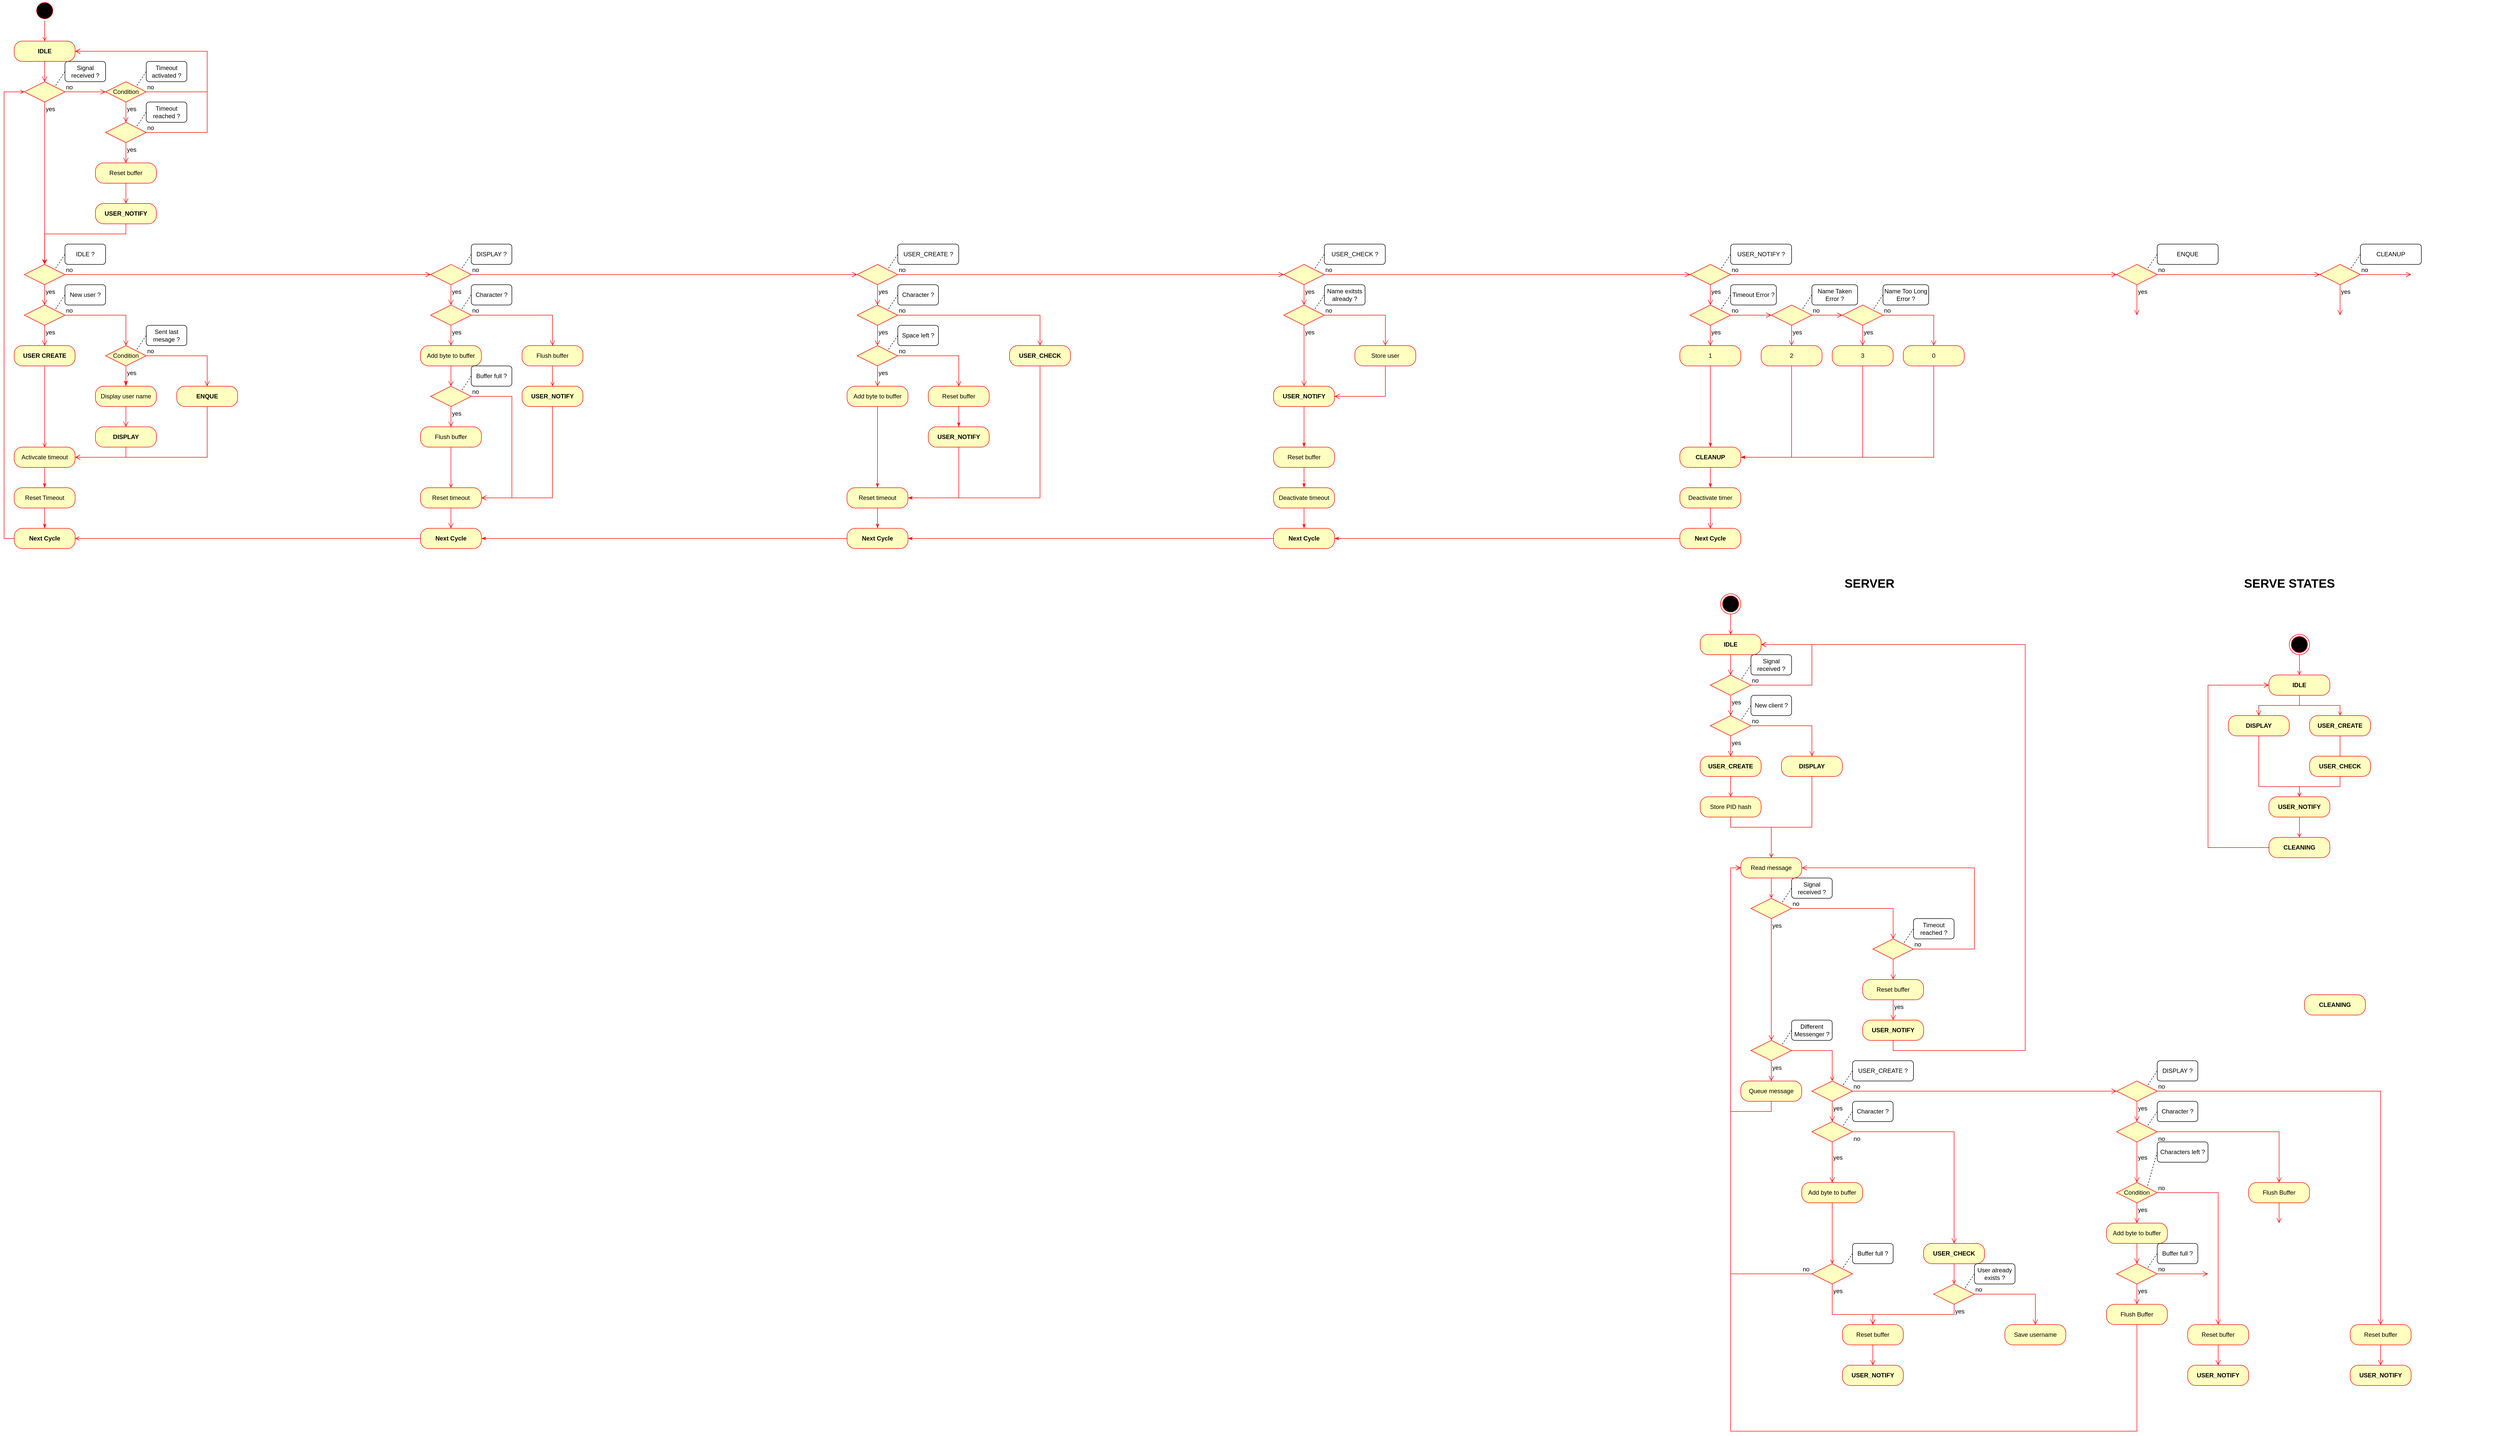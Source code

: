 <mxfile version="20.3.0" type="device"><diagram id="jQcjT-B4oimENTQthtRL" name="Page-1"><mxGraphModel dx="6126" dy="1718" grid="1" gridSize="10" guides="1" tooltips="1" connect="1" arrows="1" fold="1" page="1" pageScale="1" pageWidth="827" pageHeight="1169" math="0" shadow="0"><root><mxCell id="0"/><mxCell id="1" parent="0"/><mxCell id="DpJUzllSpeYcbwFuDX6l-1" value="&lt;font style=&quot;font-size: 24px;&quot;&gt;SERVER&lt;/font&gt;" style="text;html=1;strokeColor=none;fillColor=none;align=center;verticalAlign=middle;whiteSpace=wrap;rounded=0;fontStyle=1" vertex="1" parent="1"><mxGeometry y="1169" width="827" height="40" as="geometry"/></mxCell><mxCell id="DpJUzllSpeYcbwFuDX6l-23" style="edgeStyle=none;rounded=0;orthogonalLoop=1;jettySize=auto;html=1;entryX=0.5;entryY=0;entryDx=0;entryDy=0;fontSize=12;endArrow=open;endFill=0;strokeColor=#FF0000;" edge="1" parent="1" source="DpJUzllSpeYcbwFuDX6l-3"><mxGeometry relative="1" as="geometry"><mxPoint x="140" y="1289" as="targetPoint"/></mxGeometry></mxCell><mxCell id="DpJUzllSpeYcbwFuDX6l-3" value="" style="ellipse;html=1;shape=endState;fillColor=#000000;strokeColor=#ff0000;fontSize=12;" vertex="1" parent="1"><mxGeometry x="120" y="1209" width="40" height="40" as="geometry"/></mxCell><mxCell id="DpJUzllSpeYcbwFuDX6l-4" value="" style="rhombus;whiteSpace=wrap;html=1;fillColor=#ffffc0;strokeColor=#ff0000;fontSize=12;" vertex="1" parent="1"><mxGeometry x="100" y="1369" width="80" height="40" as="geometry"/></mxCell><mxCell id="DpJUzllSpeYcbwFuDX6l-5" value="no" style="edgeStyle=orthogonalEdgeStyle;html=1;align=left;verticalAlign=bottom;endArrow=open;endSize=8;strokeColor=#ff0000;rounded=0;fontSize=12;exitX=1;exitY=0.5;exitDx=0;exitDy=0;entryX=1;entryY=0.5;entryDx=0;entryDy=0;" edge="1" source="DpJUzllSpeYcbwFuDX6l-4" parent="1" target="DpJUzllSpeYcbwFuDX6l-51"><mxGeometry x="-1" relative="1" as="geometry"><mxPoint x="280" y="1388.66" as="targetPoint"/><mxPoint x="220" y="1419" as="sourcePoint"/><Array as="points"><mxPoint x="300" y="1389"/><mxPoint x="300" y="1309"/></Array></mxGeometry></mxCell><mxCell id="DpJUzllSpeYcbwFuDX6l-6" value="yes" style="edgeStyle=orthogonalEdgeStyle;html=1;align=left;verticalAlign=top;endArrow=open;endSize=8;strokeColor=#ff0000;rounded=0;fontSize=12;" edge="1" source="DpJUzllSpeYcbwFuDX6l-4" parent="1"><mxGeometry x="-1" relative="1" as="geometry"><mxPoint x="140" y="1449" as="targetPoint"/></mxGeometry></mxCell><mxCell id="DpJUzllSpeYcbwFuDX6l-10" style="rounded=0;orthogonalLoop=1;jettySize=auto;html=1;entryX=1;entryY=0;entryDx=0;entryDy=0;fontSize=12;exitX=0;exitY=0.5;exitDx=0;exitDy=0;endArrow=none;endFill=0;dashed=1;" edge="1" parent="1" source="DpJUzllSpeYcbwFuDX6l-8" target="DpJUzllSpeYcbwFuDX6l-4"><mxGeometry relative="1" as="geometry"/></mxCell><mxCell id="DpJUzllSpeYcbwFuDX6l-8" value="Signal received ?" style="text;html=1;strokeColor=default;fillColor=none;align=center;verticalAlign=middle;whiteSpace=wrap;rounded=1;fontSize=12;" vertex="1" parent="1"><mxGeometry x="180" y="1329" width="80" height="40" as="geometry"/></mxCell><mxCell id="DpJUzllSpeYcbwFuDX6l-83" style="edgeStyle=orthogonalEdgeStyle;rounded=0;orthogonalLoop=1;jettySize=auto;html=1;strokeColor=#FF0000;fontSize=12;endArrow=open;endFill=0;entryX=0.5;entryY=0;entryDx=0;entryDy=0;" edge="1" parent="1" source="DpJUzllSpeYcbwFuDX6l-13" target="DpJUzllSpeYcbwFuDX6l-73"><mxGeometry relative="1" as="geometry"><mxPoint x="390" y="2079" as="targetPoint"/></mxGeometry></mxCell><mxCell id="DpJUzllSpeYcbwFuDX6l-13" value="" style="rhombus;whiteSpace=wrap;html=1;fillColor=#ffffc0;strokeColor=#ff0000;fontSize=12;" vertex="1" parent="1"><mxGeometry x="180" y="2089" width="80" height="40" as="geometry"/></mxCell><mxCell id="DpJUzllSpeYcbwFuDX6l-15" value="yes" style="edgeStyle=orthogonalEdgeStyle;html=1;align=left;verticalAlign=top;endArrow=open;endSize=8;strokeColor=#ff0000;rounded=0;fontSize=12;entryX=0.5;entryY=0;entryDx=0;entryDy=0;" edge="1" source="DpJUzllSpeYcbwFuDX6l-13" parent="1" target="DpJUzllSpeYcbwFuDX6l-19"><mxGeometry x="-1" relative="1" as="geometry"><mxPoint x="220" y="2169" as="targetPoint"/></mxGeometry></mxCell><mxCell id="DpJUzllSpeYcbwFuDX6l-16" value="Different Messenger ?" style="text;html=1;strokeColor=default;fillColor=none;align=center;verticalAlign=middle;whiteSpace=wrap;rounded=1;fontSize=12;" vertex="1" parent="1"><mxGeometry x="260" y="2049" width="80" height="40" as="geometry"/></mxCell><mxCell id="DpJUzllSpeYcbwFuDX6l-17" style="rounded=0;orthogonalLoop=1;jettySize=auto;html=1;fontSize=12;exitX=0;exitY=0.5;exitDx=0;exitDy=0;endArrow=none;endFill=0;dashed=1;entryX=1;entryY=0;entryDx=0;entryDy=0;" edge="1" source="DpJUzllSpeYcbwFuDX6l-16" parent="1" target="DpJUzllSpeYcbwFuDX6l-13"><mxGeometry relative="1" as="geometry"><mxPoint x="240" y="2079" as="targetPoint"/></mxGeometry></mxCell><mxCell id="DpJUzllSpeYcbwFuDX6l-140" style="edgeStyle=orthogonalEdgeStyle;rounded=0;orthogonalLoop=1;jettySize=auto;html=1;exitX=0.5;exitY=1;exitDx=0;exitDy=0;entryX=0;entryY=0.5;entryDx=0;entryDy=0;strokeColor=#FF0000;fontSize=12;endArrow=open;endFill=0;" edge="1" parent="1" source="DpJUzllSpeYcbwFuDX6l-19" target="DpJUzllSpeYcbwFuDX6l-153"><mxGeometry relative="1" as="geometry"><Array as="points"><mxPoint x="220" y="2229"/><mxPoint x="140" y="2229"/><mxPoint x="140" y="1749"/></Array></mxGeometry></mxCell><mxCell id="DpJUzllSpeYcbwFuDX6l-19" value="Queue message" style="rounded=1;whiteSpace=wrap;html=1;arcSize=40;fontColor=#000000;fillColor=#ffffc0;strokeColor=#ff0000;fontSize=12;" vertex="1" parent="1"><mxGeometry x="160" y="2169" width="120" height="40" as="geometry"/></mxCell><mxCell id="DpJUzllSpeYcbwFuDX6l-21" value="Add byte to buffer" style="rounded=1;whiteSpace=wrap;html=1;arcSize=40;fontColor=#000000;fillColor=#ffffc0;strokeColor=#ff0000;fontSize=12;" vertex="1" parent="1"><mxGeometry x="880" y="2449" width="120" height="40" as="geometry"/></mxCell><mxCell id="DpJUzllSpeYcbwFuDX6l-22" value="" style="edgeStyle=orthogonalEdgeStyle;html=1;verticalAlign=bottom;endArrow=open;endSize=8;strokeColor=#ff0000;rounded=0;fontSize=12;entryX=0.5;entryY=0;entryDx=0;entryDy=0;" edge="1" source="DpJUzllSpeYcbwFuDX6l-21" parent="1" target="DpJUzllSpeYcbwFuDX6l-168"><mxGeometry relative="1" as="geometry"><mxPoint x="880" y="2519" as="targetPoint"/></mxGeometry></mxCell><mxCell id="DpJUzllSpeYcbwFuDX6l-31" value="Buffer full ?" style="text;html=1;strokeColor=default;fillColor=none;align=center;verticalAlign=middle;whiteSpace=wrap;rounded=1;fontSize=12;" vertex="1" parent="1"><mxGeometry x="980" y="2489" width="80" height="40" as="geometry"/></mxCell><mxCell id="DpJUzllSpeYcbwFuDX6l-32" style="rounded=0;orthogonalLoop=1;jettySize=auto;html=1;fontSize=12;exitX=0;exitY=0.5;exitDx=0;exitDy=0;endArrow=none;endFill=0;dashed=1;entryX=1;entryY=0;entryDx=0;entryDy=0;" edge="1" source="DpJUzllSpeYcbwFuDX6l-31" parent="1"><mxGeometry relative="1" as="geometry"><mxPoint x="960.0" y="2539" as="targetPoint"/></mxGeometry></mxCell><mxCell id="DpJUzllSpeYcbwFuDX6l-171" style="edgeStyle=orthogonalEdgeStyle;rounded=0;orthogonalLoop=1;jettySize=auto;html=1;exitX=0.5;exitY=1;exitDx=0;exitDy=0;entryX=0;entryY=0.5;entryDx=0;entryDy=0;strokeColor=#FF0000;fontSize=12;endArrow=open;endFill=0;" edge="1" parent="1" source="DpJUzllSpeYcbwFuDX6l-33" target="DpJUzllSpeYcbwFuDX6l-153"><mxGeometry relative="1" as="geometry"><Array as="points"><mxPoint x="940" y="2859"/><mxPoint x="140" y="2859"/><mxPoint x="140" y="1749"/></Array></mxGeometry></mxCell><mxCell id="DpJUzllSpeYcbwFuDX6l-33" value="Flush Buffer" style="rounded=1;whiteSpace=wrap;html=1;arcSize=40;fontColor=#000000;fillColor=#ffffc0;strokeColor=#ff0000;fontSize=12;" vertex="1" parent="1"><mxGeometry x="880" y="2609" width="120" height="40" as="geometry"/></mxCell><mxCell id="DpJUzllSpeYcbwFuDX6l-35" value="" style="rhombus;whiteSpace=wrap;html=1;fillColor=#ffffc0;strokeColor=#ff0000;rounded=0;fontSize=12;" vertex="1" parent="1"><mxGeometry x="900" y="2249" width="80" height="40" as="geometry"/></mxCell><mxCell id="DpJUzllSpeYcbwFuDX6l-36" value="yes" style="edgeStyle=orthogonalEdgeStyle;html=1;align=left;verticalAlign=bottom;endArrow=open;endSize=8;strokeColor=#ff0000;rounded=0;fontSize=12;entryX=0.5;entryY=0;entryDx=0;entryDy=0;" edge="1" source="DpJUzllSpeYcbwFuDX6l-35" parent="1" target="DpJUzllSpeYcbwFuDX6l-156"><mxGeometry relative="1" as="geometry"><mxPoint x="850" y="2319" as="targetPoint"/><mxPoint as="offset"/></mxGeometry></mxCell><mxCell id="DpJUzllSpeYcbwFuDX6l-37" value="no" style="edgeStyle=orthogonalEdgeStyle;html=1;align=left;verticalAlign=top;endArrow=open;endSize=8;strokeColor=#ff0000;rounded=0;fontSize=12;entryX=0.5;entryY=0;entryDx=0;entryDy=0;" edge="1" source="DpJUzllSpeYcbwFuDX6l-35" parent="1" target="DpJUzllSpeYcbwFuDX6l-40"><mxGeometry x="-1" relative="1" as="geometry"><mxPoint x="940" y="2329" as="targetPoint"/></mxGeometry></mxCell><mxCell id="DpJUzllSpeYcbwFuDX6l-38" value="Character ?" style="text;html=1;strokeColor=default;fillColor=none;align=center;verticalAlign=middle;whiteSpace=wrap;rounded=1;fontSize=12;" vertex="1" parent="1"><mxGeometry x="980" y="2209" width="80" height="40" as="geometry"/></mxCell><mxCell id="DpJUzllSpeYcbwFuDX6l-39" style="rounded=0;orthogonalLoop=1;jettySize=auto;html=1;fontSize=12;exitX=0;exitY=0.5;exitDx=0;exitDy=0;endArrow=none;endFill=0;dashed=1;entryX=1;entryY=0;entryDx=0;entryDy=0;" edge="1" source="DpJUzllSpeYcbwFuDX6l-38" parent="1" target="DpJUzllSpeYcbwFuDX6l-35"><mxGeometry relative="1" as="geometry"><mxPoint x="960.0" y="2259" as="targetPoint"/></mxGeometry></mxCell><mxCell id="DpJUzllSpeYcbwFuDX6l-40" value="Flush Buffer" style="rounded=1;whiteSpace=wrap;html=1;arcSize=40;fontColor=#000000;fillColor=#ffffc0;strokeColor=#ff0000;fontSize=12;" vertex="1" parent="1"><mxGeometry x="1160" y="2369" width="120" height="40" as="geometry"/></mxCell><mxCell id="DpJUzllSpeYcbwFuDX6l-41" value="" style="edgeStyle=orthogonalEdgeStyle;html=1;verticalAlign=bottom;endArrow=open;endSize=8;strokeColor=#ff0000;rounded=0;fontSize=12;" edge="1" source="DpJUzllSpeYcbwFuDX6l-40" parent="1"><mxGeometry relative="1" as="geometry"><mxPoint x="1220" y="2449" as="targetPoint"/></mxGeometry></mxCell><mxCell id="DpJUzllSpeYcbwFuDX6l-42" value="&lt;font style=&quot;font-size: 24px;&quot;&gt;SERVE STATES&lt;/font&gt;" style="text;html=1;strokeColor=none;fillColor=none;align=center;verticalAlign=middle;whiteSpace=wrap;rounded=0;fontStyle=1" vertex="1" parent="1"><mxGeometry x="827" y="1169" width="827" height="40" as="geometry"/></mxCell><mxCell id="DpJUzllSpeYcbwFuDX6l-68" style="edgeStyle=orthogonalEdgeStyle;rounded=0;orthogonalLoop=1;jettySize=auto;html=1;exitX=0.5;exitY=1;exitDx=0;exitDy=0;entryX=0.5;entryY=0;entryDx=0;entryDy=0;strokeColor=#FF0000;fontSize=12;endArrow=open;endFill=0;" edge="1" parent="1" source="DpJUzllSpeYcbwFuDX6l-43" target="DpJUzllSpeYcbwFuDX6l-56"><mxGeometry relative="1" as="geometry"/></mxCell><mxCell id="DpJUzllSpeYcbwFuDX6l-43" value="IDLE" style="rounded=1;whiteSpace=wrap;html=1;arcSize=40;fontColor=#000000;fillColor=#ffffc0;strokeColor=#ff0000;fontSize=12;fontStyle=1" vertex="1" parent="1"><mxGeometry x="1200" y="1369" width="120" height="40" as="geometry"/></mxCell><mxCell id="DpJUzllSpeYcbwFuDX6l-44" value="" style="edgeStyle=orthogonalEdgeStyle;html=1;verticalAlign=bottom;endArrow=open;endSize=8;strokeColor=#ff0000;rounded=0;fontSize=12;entryX=0.5;entryY=0;entryDx=0;entryDy=0;" edge="1" source="DpJUzllSpeYcbwFuDX6l-43" parent="1" target="DpJUzllSpeYcbwFuDX6l-47"><mxGeometry relative="1" as="geometry"><mxPoint x="1150" y="1429" as="targetPoint"/></mxGeometry></mxCell><mxCell id="DpJUzllSpeYcbwFuDX6l-46" style="edgeStyle=orthogonalEdgeStyle;rounded=0;orthogonalLoop=1;jettySize=auto;html=1;entryX=0.5;entryY=0;entryDx=0;entryDy=0;strokeColor=#FF0000;fontSize=12;endArrow=open;endFill=0;" edge="1" parent="1" source="DpJUzllSpeYcbwFuDX6l-45" target="DpJUzllSpeYcbwFuDX6l-43"><mxGeometry relative="1" as="geometry"/></mxCell><mxCell id="DpJUzllSpeYcbwFuDX6l-45" value="" style="ellipse;html=1;shape=endState;fillColor=#000000;strokeColor=#ff0000;rounded=0;fontSize=12;" vertex="1" parent="1"><mxGeometry x="1240" y="1289" width="40" height="40" as="geometry"/></mxCell><mxCell id="DpJUzllSpeYcbwFuDX6l-107" style="edgeStyle=orthogonalEdgeStyle;rounded=0;orthogonalLoop=1;jettySize=auto;html=1;strokeColor=#FF0000;fontSize=12;endArrow=open;endFill=0;entryX=0.5;entryY=0;entryDx=0;entryDy=0;" edge="1" parent="1" source="DpJUzllSpeYcbwFuDX6l-47" target="DpJUzllSpeYcbwFuDX6l-103"><mxGeometry relative="1" as="geometry"><mxPoint x="1180" y="1579" as="targetPoint"/><Array as="points"><mxPoint x="1180" y="1589"/><mxPoint x="1260" y="1589"/></Array></mxGeometry></mxCell><mxCell id="DpJUzllSpeYcbwFuDX6l-47" value="DISPLAY" style="rounded=1;whiteSpace=wrap;html=1;arcSize=40;fontColor=#000000;fillColor=#ffffc0;strokeColor=#ff0000;fontSize=12;fontStyle=1" vertex="1" parent="1"><mxGeometry x="1120" y="1449" width="120" height="40" as="geometry"/></mxCell><mxCell id="DpJUzllSpeYcbwFuDX6l-49" value="CLEANING" style="rounded=1;whiteSpace=wrap;html=1;arcSize=40;fontColor=#000000;fillColor=#ffffc0;strokeColor=#ff0000;fontSize=12;fontStyle=1" vertex="1" parent="1"><mxGeometry x="1200" y="1689" width="120" height="40" as="geometry"/></mxCell><mxCell id="DpJUzllSpeYcbwFuDX6l-50" value="" style="edgeStyle=orthogonalEdgeStyle;html=1;verticalAlign=bottom;endArrow=open;endSize=8;strokeColor=#ff0000;rounded=0;fontSize=12;entryX=0;entryY=0.5;entryDx=0;entryDy=0;" edge="1" source="DpJUzllSpeYcbwFuDX6l-49" parent="1" target="DpJUzllSpeYcbwFuDX6l-43"><mxGeometry relative="1" as="geometry"><mxPoint x="1180" y="1609" as="targetPoint"/><Array as="points"><mxPoint x="1080" y="1709"/><mxPoint x="1080" y="1389"/></Array></mxGeometry></mxCell><mxCell id="DpJUzllSpeYcbwFuDX6l-51" value="&lt;b&gt;IDLE&lt;/b&gt;" style="rounded=1;whiteSpace=wrap;html=1;arcSize=40;fontColor=#000000;fillColor=#ffffc0;strokeColor=#ff0000;fontSize=12;" vertex="1" parent="1"><mxGeometry x="80" y="1289" width="120" height="40" as="geometry"/></mxCell><mxCell id="DpJUzllSpeYcbwFuDX6l-52" value="" style="edgeStyle=orthogonalEdgeStyle;html=1;verticalAlign=bottom;endArrow=open;endSize=8;strokeColor=#ff0000;rounded=0;fontSize=12;" edge="1" source="DpJUzllSpeYcbwFuDX6l-51" parent="1"><mxGeometry relative="1" as="geometry"><mxPoint x="140" y="1369" as="targetPoint"/></mxGeometry></mxCell><mxCell id="DpJUzllSpeYcbwFuDX6l-129" style="edgeStyle=orthogonalEdgeStyle;rounded=0;orthogonalLoop=1;jettySize=auto;html=1;strokeColor=#FF0000;fontSize=12;endArrow=open;endFill=0;entryX=0.5;entryY=0;entryDx=0;entryDy=0;" edge="1" parent="1" source="DpJUzllSpeYcbwFuDX6l-53" target="DpJUzllSpeYcbwFuDX6l-153"><mxGeometry relative="1" as="geometry"><mxPoint x="270" y="1709" as="targetPoint"/><Array as="points"><mxPoint x="300" y="1669"/><mxPoint x="220" y="1669"/></Array></mxGeometry></mxCell><mxCell id="DpJUzllSpeYcbwFuDX6l-53" value="&lt;b&gt;DISPLAY&lt;/b&gt;" style="rounded=1;whiteSpace=wrap;html=1;arcSize=40;fontColor=#000000;fillColor=#ffffc0;strokeColor=#ff0000;fontSize=12;" vertex="1" parent="1"><mxGeometry x="240" y="1529" width="120" height="40" as="geometry"/></mxCell><mxCell id="DpJUzllSpeYcbwFuDX6l-55" value="&lt;b&gt;CLEANING&lt;/b&gt;" style="rounded=1;whiteSpace=wrap;html=1;arcSize=40;fontColor=#000000;fillColor=#ffffc0;strokeColor=#ff0000;fontSize=12;" vertex="1" parent="1"><mxGeometry x="1270" y="1999" width="120" height="40" as="geometry"/></mxCell><mxCell id="DpJUzllSpeYcbwFuDX6l-56" value="USER_CREATE" style="rounded=1;whiteSpace=wrap;html=1;arcSize=40;fontColor=#000000;fillColor=#ffffc0;strokeColor=#ff0000;fontSize=12;fontStyle=1" vertex="1" parent="1"><mxGeometry x="1280" y="1449" width="120" height="40" as="geometry"/></mxCell><mxCell id="DpJUzllSpeYcbwFuDX6l-62" value="" style="rhombus;whiteSpace=wrap;html=1;fillColor=#ffffc0;strokeColor=#ff0000;rounded=0;fontSize=12;" vertex="1" parent="1"><mxGeometry x="100" y="1449" width="80" height="40" as="geometry"/></mxCell><mxCell id="DpJUzllSpeYcbwFuDX6l-63" value="no" style="edgeStyle=orthogonalEdgeStyle;html=1;align=left;verticalAlign=bottom;endArrow=open;endSize=8;strokeColor=#ff0000;rounded=0;fontSize=12;entryX=0.5;entryY=0;entryDx=0;entryDy=0;" edge="1" source="DpJUzllSpeYcbwFuDX6l-62" parent="1" target="DpJUzllSpeYcbwFuDX6l-53"><mxGeometry x="-1" relative="1" as="geometry"><mxPoint x="280" y="1469" as="targetPoint"/></mxGeometry></mxCell><mxCell id="DpJUzllSpeYcbwFuDX6l-64" value="yes" style="edgeStyle=orthogonalEdgeStyle;html=1;align=left;verticalAlign=top;endArrow=open;endSize=8;strokeColor=#ff0000;rounded=0;fontSize=12;" edge="1" source="DpJUzllSpeYcbwFuDX6l-62" parent="1"><mxGeometry x="-1" relative="1" as="geometry"><mxPoint x="140" y="1529" as="targetPoint"/></mxGeometry></mxCell><mxCell id="DpJUzllSpeYcbwFuDX6l-65" value="New client ?" style="text;html=1;strokeColor=default;fillColor=none;align=center;verticalAlign=middle;whiteSpace=wrap;rounded=1;fontSize=12;" vertex="1" parent="1"><mxGeometry x="180" y="1409" width="80" height="40" as="geometry"/></mxCell><mxCell id="DpJUzllSpeYcbwFuDX6l-66" style="rounded=0;orthogonalLoop=1;jettySize=auto;html=1;fontSize=12;exitX=0;exitY=0.5;exitDx=0;exitDy=0;endArrow=none;endFill=0;dashed=1;entryX=1;entryY=0;entryDx=0;entryDy=0;" edge="1" source="DpJUzllSpeYcbwFuDX6l-65" parent="1" target="DpJUzllSpeYcbwFuDX6l-62"><mxGeometry relative="1" as="geometry"><mxPoint x="160" y="1439" as="targetPoint"/></mxGeometry></mxCell><mxCell id="DpJUzllSpeYcbwFuDX6l-71" style="edgeStyle=orthogonalEdgeStyle;rounded=0;orthogonalLoop=1;jettySize=auto;html=1;entryX=0.5;entryY=0;entryDx=0;entryDy=0;strokeColor=#FF0000;fontSize=12;endArrow=open;endFill=0;" edge="1" parent="1" source="DpJUzllSpeYcbwFuDX6l-67" target="DpJUzllSpeYcbwFuDX6l-69"><mxGeometry relative="1" as="geometry"/></mxCell><mxCell id="DpJUzllSpeYcbwFuDX6l-67" value="&lt;b&gt;USER_CREATE&lt;/b&gt;" style="rounded=1;whiteSpace=wrap;html=1;arcSize=40;fontColor=#000000;fillColor=#ffffc0;strokeColor=#ff0000;fontSize=12;" vertex="1" parent="1"><mxGeometry x="80" y="1529" width="120" height="40" as="geometry"/></mxCell><mxCell id="DpJUzllSpeYcbwFuDX6l-128" style="edgeStyle=orthogonalEdgeStyle;rounded=0;orthogonalLoop=1;jettySize=auto;html=1;strokeColor=#FF0000;fontSize=12;endArrow=open;endFill=0;entryX=0.5;entryY=0;entryDx=0;entryDy=0;" edge="1" parent="1" source="DpJUzllSpeYcbwFuDX6l-69" target="DpJUzllSpeYcbwFuDX6l-153"><mxGeometry relative="1" as="geometry"><mxPoint x="160" y="1709" as="targetPoint"/><Array as="points"><mxPoint x="140" y="1669"/><mxPoint x="220" y="1669"/></Array></mxGeometry></mxCell><mxCell id="DpJUzllSpeYcbwFuDX6l-69" value="Store PID hash" style="rounded=1;whiteSpace=wrap;html=1;arcSize=40;fontColor=#000000;fillColor=#ffffc0;strokeColor=#ff0000;fontSize=12;" vertex="1" parent="1"><mxGeometry x="80" y="1609" width="120" height="40" as="geometry"/></mxCell><mxCell id="DpJUzllSpeYcbwFuDX6l-73" value="" style="rhombus;whiteSpace=wrap;html=1;fillColor=#ffffc0;strokeColor=#ff0000;rounded=0;fontSize=12;" vertex="1" parent="1"><mxGeometry x="300" y="2169" width="80" height="40" as="geometry"/></mxCell><mxCell id="DpJUzllSpeYcbwFuDX6l-74" value="no" style="edgeStyle=orthogonalEdgeStyle;html=1;align=left;verticalAlign=bottom;endArrow=open;endSize=8;strokeColor=#ff0000;rounded=0;fontSize=12;entryX=0;entryY=0.5;entryDx=0;entryDy=0;" edge="1" source="DpJUzllSpeYcbwFuDX6l-73" parent="1" target="DpJUzllSpeYcbwFuDX6l-78"><mxGeometry x="-1" relative="1" as="geometry"><mxPoint x="420" y="1979" as="targetPoint"/></mxGeometry></mxCell><mxCell id="DpJUzllSpeYcbwFuDX6l-75" value="yes" style="edgeStyle=orthogonalEdgeStyle;html=1;align=left;verticalAlign=top;endArrow=open;endSize=8;strokeColor=#ff0000;rounded=0;fontSize=12;entryX=0.5;entryY=0;entryDx=0;entryDy=0;" edge="1" source="DpJUzllSpeYcbwFuDX6l-73" parent="1" target="DpJUzllSpeYcbwFuDX6l-87"><mxGeometry x="-1" relative="1" as="geometry"><mxPoint x="290" y="2229" as="targetPoint"/></mxGeometry></mxCell><mxCell id="DpJUzllSpeYcbwFuDX6l-76" style="rounded=0;orthogonalLoop=1;jettySize=auto;html=1;fontSize=12;exitX=0;exitY=0.5;exitDx=0;exitDy=0;endArrow=none;endFill=0;dashed=1;entryX=1;entryY=0;entryDx=0;entryDy=0;" edge="1" source="DpJUzllSpeYcbwFuDX6l-77" parent="1" target="DpJUzllSpeYcbwFuDX6l-73"><mxGeometry relative="1" as="geometry"><mxPoint x="350" y="2139" as="targetPoint"/></mxGeometry></mxCell><mxCell id="DpJUzllSpeYcbwFuDX6l-77" value="USER_CREATE ?" style="text;html=1;strokeColor=default;fillColor=none;align=center;verticalAlign=middle;whiteSpace=wrap;rounded=1;fontSize=12;" vertex="1" parent="1"><mxGeometry x="380" y="2129" width="120" height="40" as="geometry"/></mxCell><mxCell id="DpJUzllSpeYcbwFuDX6l-78" value="" style="rhombus;whiteSpace=wrap;html=1;fillColor=#ffffc0;strokeColor=#ff0000;rounded=0;fontSize=12;" vertex="1" parent="1"><mxGeometry x="900" y="2169" width="80" height="40" as="geometry"/></mxCell><mxCell id="DpJUzllSpeYcbwFuDX6l-79" value="no" style="edgeStyle=orthogonalEdgeStyle;html=1;align=left;verticalAlign=bottom;endArrow=open;endSize=8;strokeColor=#ff0000;rounded=0;fontSize=12;entryX=0.5;entryY=0;entryDx=0;entryDy=0;" edge="1" source="DpJUzllSpeYcbwFuDX6l-78" parent="1" target="DpJUzllSpeYcbwFuDX6l-165"><mxGeometry x="-1" relative="1" as="geometry"><mxPoint x="1080" y="2189" as="targetPoint"/></mxGeometry></mxCell><mxCell id="DpJUzllSpeYcbwFuDX6l-80" value="yes" style="edgeStyle=orthogonalEdgeStyle;html=1;align=left;verticalAlign=top;endArrow=open;endSize=8;strokeColor=#ff0000;rounded=0;fontSize=12;entryX=0.5;entryY=0;entryDx=0;entryDy=0;" edge="1" source="DpJUzllSpeYcbwFuDX6l-78" parent="1" target="DpJUzllSpeYcbwFuDX6l-35"><mxGeometry x="-1" relative="1" as="geometry"><mxPoint x="940" y="2269" as="targetPoint"/></mxGeometry></mxCell><mxCell id="DpJUzllSpeYcbwFuDX6l-81" value="DISPLAY ?" style="text;html=1;strokeColor=default;fillColor=none;align=center;verticalAlign=middle;whiteSpace=wrap;rounded=1;fontSize=12;" vertex="1" parent="1"><mxGeometry x="980" y="2129" width="80" height="40" as="geometry"/></mxCell><mxCell id="DpJUzllSpeYcbwFuDX6l-82" style="rounded=0;orthogonalLoop=1;jettySize=auto;html=1;fontSize=12;exitX=0;exitY=0.5;exitDx=0;exitDy=0;endArrow=none;endFill=0;dashed=1;entryX=1;entryY=0;entryDx=0;entryDy=0;" edge="1" source="DpJUzllSpeYcbwFuDX6l-81" parent="1" target="DpJUzllSpeYcbwFuDX6l-78"><mxGeometry relative="1" as="geometry"><mxPoint x="980" y="2159" as="targetPoint"/></mxGeometry></mxCell><mxCell id="DpJUzllSpeYcbwFuDX6l-87" value="" style="rhombus;whiteSpace=wrap;html=1;fillColor=#ffffc0;strokeColor=#ff0000;rounded=0;fontSize=12;" vertex="1" parent="1"><mxGeometry x="300" y="2249" width="80" height="40" as="geometry"/></mxCell><mxCell id="DpJUzllSpeYcbwFuDX6l-88" value="Character ?" style="text;html=1;strokeColor=default;fillColor=none;align=center;verticalAlign=middle;whiteSpace=wrap;rounded=1;fontSize=12;" vertex="1" parent="1"><mxGeometry x="380" y="2209" width="80" height="40" as="geometry"/></mxCell><mxCell id="DpJUzllSpeYcbwFuDX6l-89" style="rounded=0;orthogonalLoop=1;jettySize=auto;html=1;fontSize=12;exitX=0;exitY=0.5;exitDx=0;exitDy=0;endArrow=none;endFill=0;dashed=1;entryX=1;entryY=0;entryDx=0;entryDy=0;" edge="1" source="DpJUzllSpeYcbwFuDX6l-88" target="DpJUzllSpeYcbwFuDX6l-87" parent="1"><mxGeometry relative="1" as="geometry"><mxPoint x="360.0" y="2259" as="targetPoint"/></mxGeometry></mxCell><mxCell id="DpJUzllSpeYcbwFuDX6l-90" value="no" style="edgeStyle=orthogonalEdgeStyle;html=1;align=left;verticalAlign=top;endArrow=open;endSize=8;strokeColor=#ff0000;rounded=0;fontSize=12;entryX=0.5;entryY=0;entryDx=0;entryDy=0;" edge="1" source="DpJUzllSpeYcbwFuDX6l-87" parent="1" target="DpJUzllSpeYcbwFuDX6l-111"><mxGeometry x="-1" relative="1" as="geometry"><mxPoint x="480" y="2329" as="targetPoint"/></mxGeometry></mxCell><mxCell id="DpJUzllSpeYcbwFuDX6l-91" value="yes" style="edgeStyle=orthogonalEdgeStyle;html=1;align=left;verticalAlign=bottom;endArrow=open;endSize=8;strokeColor=#ff0000;rounded=0;fontSize=12;entryX=0.5;entryY=0;entryDx=0;entryDy=0;" edge="1" source="DpJUzllSpeYcbwFuDX6l-87" parent="1" target="DpJUzllSpeYcbwFuDX6l-92"><mxGeometry relative="1" as="geometry"><mxPoint x="290" y="2309" as="targetPoint"/><mxPoint as="offset"/></mxGeometry></mxCell><mxCell id="DpJUzllSpeYcbwFuDX6l-102" style="edgeStyle=orthogonalEdgeStyle;rounded=0;orthogonalLoop=1;jettySize=auto;html=1;entryX=0.5;entryY=0;entryDx=0;entryDy=0;strokeColor=#FF0000;fontSize=12;endArrow=open;endFill=0;" edge="1" parent="1" source="DpJUzllSpeYcbwFuDX6l-92" target="DpJUzllSpeYcbwFuDX6l-172"><mxGeometry relative="1" as="geometry"><mxPoint x="340" y="2409" as="targetPoint"/></mxGeometry></mxCell><mxCell id="DpJUzllSpeYcbwFuDX6l-92" value="Add byte to buffer" style="rounded=1;whiteSpace=wrap;html=1;arcSize=40;fontColor=#000000;fillColor=#ffffc0;strokeColor=#ff0000;fontSize=12;" vertex="1" parent="1"><mxGeometry x="280" y="2369" width="120" height="40" as="geometry"/></mxCell><mxCell id="DpJUzllSpeYcbwFuDX6l-106" style="edgeStyle=orthogonalEdgeStyle;rounded=0;orthogonalLoop=1;jettySize=auto;html=1;entryX=0.5;entryY=0;entryDx=0;entryDy=0;strokeColor=#FF0000;fontSize=12;endArrow=open;endFill=0;" edge="1" parent="1" source="DpJUzllSpeYcbwFuDX6l-93" target="DpJUzllSpeYcbwFuDX6l-103"><mxGeometry relative="1" as="geometry"/></mxCell><mxCell id="DpJUzllSpeYcbwFuDX6l-93" value="USER_CHECK" style="rounded=1;whiteSpace=wrap;html=1;arcSize=40;fontColor=#000000;fillColor=#ffffc0;strokeColor=#ff0000;fontSize=12;fontStyle=1" vertex="1" parent="1"><mxGeometry x="1280" y="1529" width="120" height="40" as="geometry"/></mxCell><mxCell id="DpJUzllSpeYcbwFuDX6l-94" value="" style="edgeStyle=orthogonalEdgeStyle;rounded=0;orthogonalLoop=1;jettySize=auto;html=1;strokeColor=#FF0000;fontSize=12;endArrow=none;endFill=0;entryX=0.5;entryY=0;entryDx=0;entryDy=0;" edge="1" parent="1" source="DpJUzllSpeYcbwFuDX6l-56" target="DpJUzllSpeYcbwFuDX6l-93"><mxGeometry relative="1" as="geometry"><mxPoint x="1340" y="1489" as="sourcePoint"/><mxPoint x="1260" y="1609" as="targetPoint"/></mxGeometry></mxCell><mxCell id="DpJUzllSpeYcbwFuDX6l-108" style="edgeStyle=orthogonalEdgeStyle;rounded=0;orthogonalLoop=1;jettySize=auto;html=1;exitX=0.5;exitY=1;exitDx=0;exitDy=0;entryX=0.5;entryY=0;entryDx=0;entryDy=0;strokeColor=#FF0000;fontSize=12;endArrow=open;endFill=0;" edge="1" parent="1" source="DpJUzllSpeYcbwFuDX6l-103" target="DpJUzllSpeYcbwFuDX6l-49"><mxGeometry relative="1" as="geometry"/></mxCell><mxCell id="DpJUzllSpeYcbwFuDX6l-103" value="USER_NOTIFY" style="rounded=1;whiteSpace=wrap;html=1;arcSize=40;fontColor=#000000;fillColor=#ffffc0;strokeColor=#ff0000;fontSize=12;fontStyle=1" vertex="1" parent="1"><mxGeometry x="1200" y="1609" width="120" height="40" as="geometry"/></mxCell><mxCell id="DpJUzllSpeYcbwFuDX6l-109" value="Buffer full ?" style="text;html=1;strokeColor=default;fillColor=none;align=center;verticalAlign=middle;whiteSpace=wrap;rounded=1;fontSize=12;" vertex="1" parent="1"><mxGeometry x="380" y="2489" width="80" height="40" as="geometry"/></mxCell><mxCell id="DpJUzllSpeYcbwFuDX6l-110" style="rounded=0;orthogonalLoop=1;jettySize=auto;html=1;fontSize=12;endArrow=none;endFill=0;dashed=1;entryX=1;entryY=0;entryDx=0;entryDy=0;exitX=0;exitY=0.5;exitDx=0;exitDy=0;" edge="1" source="DpJUzllSpeYcbwFuDX6l-109" parent="1" target="DpJUzllSpeYcbwFuDX6l-172"><mxGeometry relative="1" as="geometry"><mxPoint x="360" y="2499" as="sourcePoint"/><mxPoint x="360" y="2539" as="targetPoint"/></mxGeometry></mxCell><mxCell id="DpJUzllSpeYcbwFuDX6l-115" style="edgeStyle=orthogonalEdgeStyle;rounded=0;orthogonalLoop=1;jettySize=auto;html=1;entryX=0.5;entryY=0;entryDx=0;entryDy=0;strokeColor=#FF0000;fontSize=12;endArrow=open;endFill=0;" edge="1" parent="1" source="DpJUzllSpeYcbwFuDX6l-111" target="DpJUzllSpeYcbwFuDX6l-112"><mxGeometry relative="1" as="geometry"/></mxCell><mxCell id="DpJUzllSpeYcbwFuDX6l-111" value="USER_CHECK" style="rounded=1;whiteSpace=wrap;html=1;arcSize=40;fontColor=#000000;fillColor=#ffffc0;strokeColor=#ff0000;fontSize=12;fontStyle=1" vertex="1" parent="1"><mxGeometry x="520" y="2489" width="120" height="40" as="geometry"/></mxCell><mxCell id="DpJUzllSpeYcbwFuDX6l-112" value="" style="rhombus;whiteSpace=wrap;html=1;fillColor=#ffffc0;strokeColor=#ff0000;rounded=0;fontSize=12;" vertex="1" parent="1"><mxGeometry x="540" y="2569" width="80" height="40" as="geometry"/></mxCell><mxCell id="DpJUzllSpeYcbwFuDX6l-113" value="no" style="edgeStyle=orthogonalEdgeStyle;html=1;align=left;verticalAlign=bottom;endArrow=open;endSize=8;strokeColor=#ff0000;rounded=0;fontSize=12;" edge="1" source="DpJUzllSpeYcbwFuDX6l-112" parent="1" target="DpJUzllSpeYcbwFuDX6l-119"><mxGeometry x="-1" relative="1" as="geometry"><mxPoint x="720" y="2589" as="targetPoint"/></mxGeometry></mxCell><mxCell id="DpJUzllSpeYcbwFuDX6l-114" value="yes" style="edgeStyle=orthogonalEdgeStyle;html=1;align=left;verticalAlign=top;endArrow=open;endSize=8;strokeColor=#ff0000;rounded=0;fontSize=12;entryX=0.5;entryY=0;entryDx=0;entryDy=0;" edge="1" source="DpJUzllSpeYcbwFuDX6l-112" parent="1" target="DpJUzllSpeYcbwFuDX6l-143"><mxGeometry x="-1" relative="1" as="geometry"><mxPoint x="460" y="2639" as="targetPoint"/><Array as="points"><mxPoint x="580" y="2629"/><mxPoint x="420" y="2629"/></Array></mxGeometry></mxCell><mxCell id="DpJUzllSpeYcbwFuDX6l-116" value="User already exists ?" style="text;html=1;strokeColor=default;fillColor=none;align=center;verticalAlign=middle;whiteSpace=wrap;rounded=1;fontSize=12;" vertex="1" parent="1"><mxGeometry x="620" y="2529" width="80" height="40" as="geometry"/></mxCell><mxCell id="DpJUzllSpeYcbwFuDX6l-117" style="rounded=0;orthogonalLoop=1;jettySize=auto;html=1;fontSize=12;exitX=0;exitY=0.5;exitDx=0;exitDy=0;endArrow=none;endFill=0;dashed=1;entryX=1;entryY=0;entryDx=0;entryDy=0;" edge="1" source="DpJUzllSpeYcbwFuDX6l-116" parent="1"><mxGeometry relative="1" as="geometry"><mxPoint x="600" y="2579" as="targetPoint"/></mxGeometry></mxCell><mxCell id="DpJUzllSpeYcbwFuDX6l-119" value="Save username" style="rounded=1;whiteSpace=wrap;html=1;arcSize=40;fontColor=#000000;fillColor=#ffffc0;strokeColor=#ff0000;fontSize=12;" vertex="1" parent="1"><mxGeometry x="680.0" y="2649" width="120" height="40" as="geometry"/></mxCell><mxCell id="DpJUzllSpeYcbwFuDX6l-125" value="" style="rhombus;whiteSpace=wrap;html=1;fillColor=#ffffc0;strokeColor=#ff0000;rounded=0;fontSize=12;" vertex="1" parent="1"><mxGeometry x="180" y="1809" width="80" height="40" as="geometry"/></mxCell><mxCell id="DpJUzllSpeYcbwFuDX6l-126" value="no" style="edgeStyle=orthogonalEdgeStyle;html=1;align=left;verticalAlign=bottom;endArrow=open;endSize=8;strokeColor=#ff0000;rounded=0;fontSize=12;entryX=0.5;entryY=0;entryDx=0;entryDy=0;" edge="1" source="DpJUzllSpeYcbwFuDX6l-125" parent="1" target="DpJUzllSpeYcbwFuDX6l-133"><mxGeometry x="-1" relative="1" as="geometry"><mxPoint x="420" y="1859" as="targetPoint"/></mxGeometry></mxCell><mxCell id="DpJUzllSpeYcbwFuDX6l-127" value="yes" style="edgeStyle=orthogonalEdgeStyle;html=1;align=left;verticalAlign=top;endArrow=open;endSize=8;strokeColor=#ff0000;rounded=0;fontSize=12;entryX=0.5;entryY=0;entryDx=0;entryDy=0;" edge="1" source="DpJUzllSpeYcbwFuDX6l-125" parent="1" target="DpJUzllSpeYcbwFuDX6l-13"><mxGeometry x="-1" relative="1" as="geometry"><mxPoint x="220" y="1769" as="targetPoint"/></mxGeometry></mxCell><mxCell id="DpJUzllSpeYcbwFuDX6l-130" style="rounded=0;orthogonalLoop=1;jettySize=auto;html=1;fontSize=12;exitX=0;exitY=0.5;exitDx=0;exitDy=0;endArrow=none;endFill=0;dashed=1;entryX=1;entryY=0;entryDx=0;entryDy=0;" edge="1" source="DpJUzllSpeYcbwFuDX6l-131" parent="1" target="DpJUzllSpeYcbwFuDX6l-125"><mxGeometry relative="1" as="geometry"><mxPoint x="240" y="1779" as="targetPoint"/></mxGeometry></mxCell><mxCell id="DpJUzllSpeYcbwFuDX6l-131" value="Signal received ?" style="text;html=1;strokeColor=default;fillColor=none;align=center;verticalAlign=middle;whiteSpace=wrap;rounded=1;fontSize=12;" vertex="1" parent="1"><mxGeometry x="260" y="1769" width="80" height="40" as="geometry"/></mxCell><mxCell id="DpJUzllSpeYcbwFuDX6l-133" value="" style="rhombus;whiteSpace=wrap;html=1;fillColor=#ffffc0;strokeColor=#ff0000;rounded=0;fontSize=12;" vertex="1" parent="1"><mxGeometry x="420" y="1889" width="80" height="40" as="geometry"/></mxCell><mxCell id="DpJUzllSpeYcbwFuDX6l-134" value="no" style="edgeStyle=orthogonalEdgeStyle;html=1;align=left;verticalAlign=bottom;endArrow=open;endSize=8;strokeColor=#ff0000;rounded=0;fontSize=12;entryX=1;entryY=0.5;entryDx=0;entryDy=0;" edge="1" source="DpJUzllSpeYcbwFuDX6l-133" parent="1" target="DpJUzllSpeYcbwFuDX6l-153"><mxGeometry x="-1" relative="1" as="geometry"><mxPoint x="360" y="1749" as="targetPoint"/><Array as="points"><mxPoint x="620" y="1909"/><mxPoint x="620" y="1749"/></Array></mxGeometry></mxCell><mxCell id="DpJUzllSpeYcbwFuDX6l-135" value="yes" style="edgeStyle=orthogonalEdgeStyle;html=1;align=left;verticalAlign=top;endArrow=open;endSize=8;strokeColor=#ff0000;rounded=0;fontSize=12;entryX=0.5;entryY=0;entryDx=0;entryDy=0;startArrow=none;" edge="1" source="DpJUzllSpeYcbwFuDX6l-146" parent="1" target="DpJUzllSpeYcbwFuDX6l-138"><mxGeometry x="-1" relative="1" as="geometry"><mxPoint x="420" y="1949" as="targetPoint"/></mxGeometry></mxCell><mxCell id="DpJUzllSpeYcbwFuDX6l-136" value="Timeout reached ?" style="text;html=1;strokeColor=default;fillColor=none;align=center;verticalAlign=middle;whiteSpace=wrap;rounded=1;fontSize=12;" vertex="1" parent="1"><mxGeometry x="500" y="1849" width="80" height="40" as="geometry"/></mxCell><mxCell id="DpJUzllSpeYcbwFuDX6l-137" style="rounded=0;orthogonalLoop=1;jettySize=auto;html=1;fontSize=12;exitX=0;exitY=0.5;exitDx=0;exitDy=0;endArrow=none;endFill=0;dashed=1;entryX=1;entryY=0;entryDx=0;entryDy=0;" edge="1" source="DpJUzllSpeYcbwFuDX6l-136" parent="1" target="DpJUzllSpeYcbwFuDX6l-133"><mxGeometry relative="1" as="geometry"><mxPoint x="480" y="1859" as="targetPoint"/></mxGeometry></mxCell><mxCell id="DpJUzllSpeYcbwFuDX6l-149" style="edgeStyle=orthogonalEdgeStyle;rounded=0;orthogonalLoop=1;jettySize=auto;html=1;strokeColor=#FF0000;fontSize=12;endArrow=open;endFill=0;entryX=1;entryY=0.5;entryDx=0;entryDy=0;" edge="1" parent="1" source="DpJUzllSpeYcbwFuDX6l-138" target="DpJUzllSpeYcbwFuDX6l-51"><mxGeometry relative="1" as="geometry"><mxPoint x="740" y="2109" as="targetPoint"/><Array as="points"><mxPoint x="460" y="2109"/><mxPoint x="720" y="2109"/><mxPoint x="720" y="1309"/></Array></mxGeometry></mxCell><mxCell id="DpJUzllSpeYcbwFuDX6l-138" value="USER_NOTIFY" style="rounded=1;whiteSpace=wrap;html=1;arcSize=40;fontColor=#000000;fillColor=#ffffc0;strokeColor=#ff0000;fontSize=12;fontStyle=1" vertex="1" parent="1"><mxGeometry x="400" y="2049" width="120" height="40" as="geometry"/></mxCell><mxCell id="DpJUzllSpeYcbwFuDX6l-142" value="USER_NOTIFY" style="rounded=1;whiteSpace=wrap;html=1;arcSize=40;fontColor=#000000;fillColor=#ffffc0;strokeColor=#ff0000;fontSize=12;fontStyle=1" vertex="1" parent="1"><mxGeometry x="360" y="2729" width="120" height="40" as="geometry"/></mxCell><mxCell id="DpJUzllSpeYcbwFuDX6l-143" value="Reset buffer" style="rounded=1;whiteSpace=wrap;html=1;arcSize=40;fontColor=#000000;fillColor=#ffffc0;strokeColor=#ff0000;fontSize=12;" vertex="1" parent="1"><mxGeometry x="360" y="2649" width="120" height="40" as="geometry"/></mxCell><mxCell id="DpJUzllSpeYcbwFuDX6l-144" value="" style="edgeStyle=orthogonalEdgeStyle;html=1;verticalAlign=bottom;endArrow=open;endSize=8;strokeColor=#ff0000;rounded=0;fontSize=12;entryX=0.5;entryY=0;entryDx=0;entryDy=0;" edge="1" source="DpJUzllSpeYcbwFuDX6l-143" parent="1" target="DpJUzllSpeYcbwFuDX6l-142"><mxGeometry relative="1" as="geometry"><mxPoint x="350" y="2719" as="targetPoint"/></mxGeometry></mxCell><mxCell id="DpJUzllSpeYcbwFuDX6l-146" value="Reset buffer" style="rounded=1;whiteSpace=wrap;html=1;arcSize=40;fontColor=#000000;fillColor=#ffffc0;strokeColor=#ff0000;fontSize=12;" vertex="1" parent="1"><mxGeometry x="400" y="1969" width="120" height="40" as="geometry"/></mxCell><mxCell id="DpJUzllSpeYcbwFuDX6l-147" value="" style="edgeStyle=orthogonalEdgeStyle;html=1;align=left;verticalAlign=top;endArrow=open;endSize=8;strokeColor=#ff0000;rounded=0;fontSize=12;entryX=0.5;entryY=0;entryDx=0;entryDy=0;endFill=0;" edge="1" parent="1" source="DpJUzllSpeYcbwFuDX6l-133" target="DpJUzllSpeYcbwFuDX6l-146"><mxGeometry x="-1" relative="1" as="geometry"><mxPoint x="460" y="2049" as="targetPoint"/><mxPoint x="460" y="1929" as="sourcePoint"/></mxGeometry></mxCell><mxCell id="DpJUzllSpeYcbwFuDX6l-154" style="edgeStyle=orthogonalEdgeStyle;rounded=0;orthogonalLoop=1;jettySize=auto;html=1;entryX=0.5;entryY=0;entryDx=0;entryDy=0;strokeColor=#FF0000;fontSize=12;endArrow=open;endFill=0;" edge="1" parent="1" source="DpJUzllSpeYcbwFuDX6l-153" target="DpJUzllSpeYcbwFuDX6l-125"><mxGeometry relative="1" as="geometry"/></mxCell><mxCell id="DpJUzllSpeYcbwFuDX6l-153" value="Read message" style="rounded=1;whiteSpace=wrap;html=1;arcSize=40;fontColor=#000000;fillColor=#ffffc0;strokeColor=#ff0000;fontSize=12;" vertex="1" parent="1"><mxGeometry x="160" y="1729" width="120" height="40" as="geometry"/></mxCell><mxCell id="DpJUzllSpeYcbwFuDX6l-156" value="Condition" style="rhombus;whiteSpace=wrap;html=1;fillColor=#ffffc0;strokeColor=#ff0000;rounded=0;fontSize=12;" vertex="1" parent="1"><mxGeometry x="900" y="2369" width="80" height="40" as="geometry"/></mxCell><mxCell id="DpJUzllSpeYcbwFuDX6l-157" value="no" style="edgeStyle=orthogonalEdgeStyle;html=1;align=left;verticalAlign=bottom;endArrow=open;endSize=8;strokeColor=#ff0000;rounded=0;fontSize=12;entryX=0.5;entryY=0;entryDx=0;entryDy=0;" edge="1" source="DpJUzllSpeYcbwFuDX6l-156" parent="1" target="DpJUzllSpeYcbwFuDX6l-162"><mxGeometry x="-1" relative="1" as="geometry"><mxPoint x="1080" y="2349" as="targetPoint"/></mxGeometry></mxCell><mxCell id="DpJUzllSpeYcbwFuDX6l-158" value="yes" style="edgeStyle=orthogonalEdgeStyle;html=1;align=left;verticalAlign=top;endArrow=open;endSize=8;strokeColor=#ff0000;rounded=0;fontSize=12;entryX=0.5;entryY=0;entryDx=0;entryDy=0;" edge="1" source="DpJUzllSpeYcbwFuDX6l-156" parent="1" target="DpJUzllSpeYcbwFuDX6l-21"><mxGeometry x="-1" relative="1" as="geometry"><mxPoint x="880" y="2419" as="targetPoint"/></mxGeometry></mxCell><mxCell id="DpJUzllSpeYcbwFuDX6l-159" value="Characters left ?" style="text;html=1;strokeColor=default;fillColor=none;align=center;verticalAlign=middle;whiteSpace=wrap;rounded=1;fontSize=12;" vertex="1" parent="1"><mxGeometry x="980" y="2289" width="100" height="40" as="geometry"/></mxCell><mxCell id="DpJUzllSpeYcbwFuDX6l-160" style="rounded=0;orthogonalLoop=1;jettySize=auto;html=1;fontSize=12;exitX=0;exitY=0.5;exitDx=0;exitDy=0;endArrow=none;endFill=0;dashed=1;entryX=1;entryY=0;entryDx=0;entryDy=0;" edge="1" parent="1" source="DpJUzllSpeYcbwFuDX6l-159" target="DpJUzllSpeYcbwFuDX6l-156"><mxGeometry relative="1" as="geometry"><mxPoint x="870" y="2299" as="targetPoint"/></mxGeometry></mxCell><mxCell id="DpJUzllSpeYcbwFuDX6l-161" value="USER_NOTIFY" style="rounded=1;whiteSpace=wrap;html=1;arcSize=40;fontColor=#000000;fillColor=#ffffc0;strokeColor=#ff0000;fontSize=12;fontStyle=1" vertex="1" parent="1"><mxGeometry x="1040" y="2729" width="120" height="40" as="geometry"/></mxCell><mxCell id="DpJUzllSpeYcbwFuDX6l-162" value="Reset buffer" style="rounded=1;whiteSpace=wrap;html=1;arcSize=40;fontColor=#000000;fillColor=#ffffc0;strokeColor=#ff0000;fontSize=12;" vertex="1" parent="1"><mxGeometry x="1040" y="2649" width="120" height="40" as="geometry"/></mxCell><mxCell id="DpJUzllSpeYcbwFuDX6l-163" value="" style="edgeStyle=orthogonalEdgeStyle;html=1;verticalAlign=bottom;endArrow=open;endSize=8;strokeColor=#ff0000;rounded=0;fontSize=12;entryX=0.5;entryY=0;entryDx=0;entryDy=0;" edge="1" source="DpJUzllSpeYcbwFuDX6l-162" target="DpJUzllSpeYcbwFuDX6l-161" parent="1"><mxGeometry relative="1" as="geometry"><mxPoint x="1030" y="2719" as="targetPoint"/></mxGeometry></mxCell><mxCell id="DpJUzllSpeYcbwFuDX6l-164" value="USER_NOTIFY" style="rounded=1;whiteSpace=wrap;html=1;arcSize=40;fontColor=#000000;fillColor=#ffffc0;strokeColor=#ff0000;fontSize=12;fontStyle=1" vertex="1" parent="1"><mxGeometry x="1360" y="2729" width="120" height="40" as="geometry"/></mxCell><mxCell id="DpJUzllSpeYcbwFuDX6l-165" value="Reset buffer" style="rounded=1;whiteSpace=wrap;html=1;arcSize=40;fontColor=#000000;fillColor=#ffffc0;strokeColor=#ff0000;fontSize=12;" vertex="1" parent="1"><mxGeometry x="1360" y="2649" width="120" height="40" as="geometry"/></mxCell><mxCell id="DpJUzllSpeYcbwFuDX6l-166" value="" style="edgeStyle=orthogonalEdgeStyle;html=1;verticalAlign=bottom;endArrow=open;endSize=8;strokeColor=#ff0000;rounded=0;fontSize=12;entryX=0.5;entryY=0;entryDx=0;entryDy=0;" edge="1" source="DpJUzllSpeYcbwFuDX6l-165" target="DpJUzllSpeYcbwFuDX6l-164" parent="1"><mxGeometry relative="1" as="geometry"><mxPoint x="1350" y="2719" as="targetPoint"/></mxGeometry></mxCell><mxCell id="DpJUzllSpeYcbwFuDX6l-168" value="" style="rhombus;whiteSpace=wrap;html=1;fillColor=#ffffc0;strokeColor=#ff0000;rounded=0;fontSize=12;" vertex="1" parent="1"><mxGeometry x="900" y="2529" width="80" height="40" as="geometry"/></mxCell><mxCell id="DpJUzllSpeYcbwFuDX6l-169" value="no" style="edgeStyle=orthogonalEdgeStyle;html=1;align=left;verticalAlign=bottom;endArrow=open;endSize=8;strokeColor=#ff0000;rounded=0;fontSize=12;" edge="1" source="DpJUzllSpeYcbwFuDX6l-168" parent="1"><mxGeometry x="-1" relative="1" as="geometry"><mxPoint x="1080" y="2549" as="targetPoint"/></mxGeometry></mxCell><mxCell id="DpJUzllSpeYcbwFuDX6l-170" value="yes" style="edgeStyle=orthogonalEdgeStyle;html=1;align=left;verticalAlign=top;endArrow=open;endSize=8;strokeColor=#ff0000;rounded=0;fontSize=12;entryX=0.5;entryY=0;entryDx=0;entryDy=0;" edge="1" source="DpJUzllSpeYcbwFuDX6l-168" parent="1" target="DpJUzllSpeYcbwFuDX6l-33"><mxGeometry x="-1" relative="1" as="geometry"><mxPoint x="870" y="2579" as="targetPoint"/></mxGeometry></mxCell><mxCell id="DpJUzllSpeYcbwFuDX6l-172" value="" style="rhombus;whiteSpace=wrap;html=1;fillColor=#ffffc0;strokeColor=#ff0000;rounded=0;fontSize=12;" vertex="1" parent="1"><mxGeometry x="300" y="2529" width="80" height="40" as="geometry"/></mxCell><mxCell id="DpJUzllSpeYcbwFuDX6l-173" value="no" style="edgeStyle=orthogonalEdgeStyle;html=1;align=left;verticalAlign=bottom;endArrow=open;endSize=8;strokeColor=#ff0000;rounded=0;fontSize=12;entryX=0;entryY=0.5;entryDx=0;entryDy=0;" edge="1" source="DpJUzllSpeYcbwFuDX6l-172" parent="1" target="DpJUzllSpeYcbwFuDX6l-153"><mxGeometry x="-0.959" relative="1" as="geometry"><mxPoint x="140" y="2399" as="targetPoint"/><Array as="points"><mxPoint x="140" y="2549"/><mxPoint x="140" y="1749"/></Array><mxPoint as="offset"/></mxGeometry></mxCell><mxCell id="DpJUzllSpeYcbwFuDX6l-174" value="yes" style="edgeStyle=orthogonalEdgeStyle;html=1;align=left;verticalAlign=top;endArrow=open;endSize=8;strokeColor=#ff0000;rounded=0;fontSize=12;entryX=0.5;entryY=0;entryDx=0;entryDy=0;" edge="1" source="DpJUzllSpeYcbwFuDX6l-172" parent="1" target="DpJUzllSpeYcbwFuDX6l-143"><mxGeometry x="-1" relative="1" as="geometry"><mxPoint x="330" y="2589" as="targetPoint"/><Array as="points"><mxPoint x="340" y="2629"/><mxPoint x="420" y="2629"/></Array></mxGeometry></mxCell><mxCell id="DpJUzllSpeYcbwFuDX6l-177" value="" style="rhombus;whiteSpace=wrap;html=1;fillColor=#ffffc0;strokeColor=#ff0000;rounded=0;fontSize=12;" vertex="1" parent="1"><mxGeometry x="-3220.09" y="560" width="80" height="40" as="geometry"/></mxCell><mxCell id="DpJUzllSpeYcbwFuDX6l-178" value="no" style="edgeStyle=orthogonalEdgeStyle;html=1;align=left;verticalAlign=bottom;endArrow=open;endSize=8;strokeColor=#ff0000;rounded=0;fontSize=12;entryX=0;entryY=0.5;entryDx=0;entryDy=0;" edge="1" source="DpJUzllSpeYcbwFuDX6l-177" parent="1" target="DpJUzllSpeYcbwFuDX6l-180"><mxGeometry x="-1" relative="1" as="geometry"><mxPoint x="-2980" y="630" as="targetPoint"/></mxGeometry></mxCell><mxCell id="DpJUzllSpeYcbwFuDX6l-179" value="yes" style="edgeStyle=orthogonalEdgeStyle;html=1;align=left;verticalAlign=top;endArrow=open;endSize=8;strokeColor=#ff0000;rounded=0;fontSize=12;entryX=0.5;entryY=0;entryDx=0;entryDy=0;" edge="1" source="DpJUzllSpeYcbwFuDX6l-177" parent="1" target="DpJUzllSpeYcbwFuDX6l-246"><mxGeometry x="-1" relative="1" as="geometry"><mxPoint x="-3200" y="630" as="targetPoint"/></mxGeometry></mxCell><mxCell id="DpJUzllSpeYcbwFuDX6l-180" value="" style="rhombus;whiteSpace=wrap;html=1;fillColor=#ffffc0;strokeColor=#ff0000;rounded=0;fontSize=12;" vertex="1" parent="1"><mxGeometry x="-2420" y="560" width="80" height="40" as="geometry"/></mxCell><mxCell id="DpJUzllSpeYcbwFuDX6l-181" value="no" style="edgeStyle=orthogonalEdgeStyle;html=1;align=left;verticalAlign=bottom;endArrow=open;endSize=8;strokeColor=#ff0000;rounded=0;fontSize=12;entryX=0;entryY=0.5;entryDx=0;entryDy=0;" edge="1" source="DpJUzllSpeYcbwFuDX6l-180" parent="1" target="DpJUzllSpeYcbwFuDX6l-189"><mxGeometry x="-1" relative="1" as="geometry"><mxPoint x="-1270.11" y="320" as="targetPoint"/></mxGeometry></mxCell><mxCell id="DpJUzllSpeYcbwFuDX6l-182" value="yes" style="edgeStyle=orthogonalEdgeStyle;html=1;align=left;verticalAlign=top;endArrow=open;endSize=8;strokeColor=#ff0000;rounded=0;fontSize=12;" edge="1" source="DpJUzllSpeYcbwFuDX6l-180" parent="1" target="DpJUzllSpeYcbwFuDX6l-308"><mxGeometry x="-1" relative="1" as="geometry"><mxPoint x="-2420" y="630" as="targetPoint"/></mxGeometry></mxCell><mxCell id="DpJUzllSpeYcbwFuDX6l-189" value="" style="rhombus;whiteSpace=wrap;html=1;fillColor=#ffffc0;strokeColor=#ff0000;rounded=0;fontSize=12;" vertex="1" parent="1"><mxGeometry x="-1580.11" y="560" width="80" height="40" as="geometry"/></mxCell><mxCell id="DpJUzllSpeYcbwFuDX6l-190" value="no" style="edgeStyle=orthogonalEdgeStyle;html=1;align=left;verticalAlign=bottom;endArrow=open;endSize=8;strokeColor=#ff0000;rounded=0;fontSize=12;entryX=0;entryY=0.5;entryDx=0;entryDy=0;" edge="1" source="DpJUzllSpeYcbwFuDX6l-189" target="DpJUzllSpeYcbwFuDX6l-192" parent="1"><mxGeometry x="-1" relative="1" as="geometry"><mxPoint x="-1060.11" y="300" as="targetPoint"/></mxGeometry></mxCell><mxCell id="DpJUzllSpeYcbwFuDX6l-191" value="yes" style="edgeStyle=orthogonalEdgeStyle;html=1;align=left;verticalAlign=top;endArrow=open;endSize=8;strokeColor=#ff0000;rounded=0;fontSize=12;entryX=0.5;entryY=0;entryDx=0;entryDy=0;" edge="1" source="DpJUzllSpeYcbwFuDX6l-189" parent="1" target="DpJUzllSpeYcbwFuDX6l-333"><mxGeometry x="-1" relative="1" as="geometry"><mxPoint x="-1540.11" y="660" as="targetPoint"/></mxGeometry></mxCell><mxCell id="DpJUzllSpeYcbwFuDX6l-192" value="" style="rhombus;whiteSpace=wrap;html=1;fillColor=#ffffc0;strokeColor=#ff0000;rounded=0;fontSize=12;" vertex="1" parent="1"><mxGeometry x="-740.11" y="560" width="80" height="40" as="geometry"/></mxCell><mxCell id="DpJUzllSpeYcbwFuDX6l-193" value="no" style="edgeStyle=orthogonalEdgeStyle;html=1;align=left;verticalAlign=bottom;endArrow=open;endSize=8;strokeColor=#ff0000;rounded=0;fontSize=12;entryX=0;entryY=0.5;entryDx=0;entryDy=0;" edge="1" source="DpJUzllSpeYcbwFuDX6l-192" parent="1" target="DpJUzllSpeYcbwFuDX6l-196"><mxGeometry x="-1" relative="1" as="geometry"><mxPoint x="-430.11" y="300" as="targetPoint"/></mxGeometry></mxCell><mxCell id="DpJUzllSpeYcbwFuDX6l-194" value="yes" style="edgeStyle=orthogonalEdgeStyle;html=1;align=left;verticalAlign=top;endArrow=open;endSize=8;strokeColor=#ff0000;rounded=0;fontSize=12;entryX=0.5;entryY=0;entryDx=0;entryDy=0;" edge="1" source="DpJUzllSpeYcbwFuDX6l-192" parent="1" target="DpJUzllSpeYcbwFuDX6l-371"><mxGeometry x="-1" relative="1" as="geometry"><mxPoint x="-740" y="620" as="targetPoint"/></mxGeometry></mxCell><mxCell id="DpJUzllSpeYcbwFuDX6l-196" value="" style="rhombus;whiteSpace=wrap;html=1;fillColor=#ffffc0;strokeColor=#ff0000;rounded=0;fontSize=12;" vertex="1" parent="1"><mxGeometry x="60" y="560" width="80" height="40" as="geometry"/></mxCell><mxCell id="DpJUzllSpeYcbwFuDX6l-197" value="no" style="edgeStyle=orthogonalEdgeStyle;html=1;align=left;verticalAlign=bottom;endArrow=open;endSize=8;strokeColor=#ff0000;rounded=0;fontSize=12;entryX=0;entryY=0.5;entryDx=0;entryDy=0;" edge="1" source="DpJUzllSpeYcbwFuDX6l-196" target="DpJUzllSpeYcbwFuDX6l-199" parent="1"><mxGeometry x="-1" relative="1" as="geometry"><mxPoint x="280" y="580" as="targetPoint"/></mxGeometry></mxCell><mxCell id="DpJUzllSpeYcbwFuDX6l-198" value="yes" style="edgeStyle=orthogonalEdgeStyle;html=1;align=left;verticalAlign=top;endArrow=open;endSize=8;strokeColor=#ff0000;rounded=0;fontSize=12;entryX=0.5;entryY=0;entryDx=0;entryDy=0;" edge="1" source="DpJUzllSpeYcbwFuDX6l-196" parent="1" target="DpJUzllSpeYcbwFuDX6l-393"><mxGeometry x="-1" relative="1" as="geometry"><mxPoint x="100" y="660" as="targetPoint"/></mxGeometry></mxCell><mxCell id="DpJUzllSpeYcbwFuDX6l-199" value="" style="rhombus;whiteSpace=wrap;html=1;fillColor=#ffffc0;strokeColor=#ff0000;rounded=0;fontSize=12;" vertex="1" parent="1"><mxGeometry x="900" y="560" width="80" height="40" as="geometry"/></mxCell><mxCell id="DpJUzllSpeYcbwFuDX6l-200" value="no" style="edgeStyle=orthogonalEdgeStyle;html=1;align=left;verticalAlign=bottom;endArrow=open;endSize=8;strokeColor=#ff0000;rounded=0;fontSize=12;entryX=0;entryY=0.5;entryDx=0;entryDy=0;" edge="1" source="DpJUzllSpeYcbwFuDX6l-199" parent="1" target="DpJUzllSpeYcbwFuDX6l-281"><mxGeometry x="-1" relative="1" as="geometry"><mxPoint x="1080" y="580" as="targetPoint"/></mxGeometry></mxCell><mxCell id="DpJUzllSpeYcbwFuDX6l-201" value="yes" style="edgeStyle=orthogonalEdgeStyle;html=1;align=left;verticalAlign=top;endArrow=open;endSize=8;strokeColor=#ff0000;rounded=0;fontSize=12;" edge="1" source="DpJUzllSpeYcbwFuDX6l-199" parent="1"><mxGeometry x="-1" relative="1" as="geometry"><mxPoint x="940" y="660" as="targetPoint"/></mxGeometry></mxCell><mxCell id="DpJUzllSpeYcbwFuDX6l-227" style="rounded=0;orthogonalLoop=1;jettySize=auto;html=1;fontSize=12;exitX=0;exitY=0.5;exitDx=0;exitDy=0;endArrow=none;endFill=0;dashed=1;entryX=1;entryY=0;entryDx=0;entryDy=0;" edge="1" parent="1" target="DpJUzllSpeYcbwFuDX6l-177"><mxGeometry relative="1" as="geometry"><mxPoint x="-3160.09" y="550" as="targetPoint"/><mxPoint x="-3140.09" y="540" as="sourcePoint"/></mxGeometry></mxCell><mxCell id="DpJUzllSpeYcbwFuDX6l-228" value="IDLE ?" style="text;html=1;strokeColor=default;fillColor=none;align=center;verticalAlign=middle;whiteSpace=wrap;rounded=1;fontSize=12;" vertex="1" parent="1"><mxGeometry x="-3140.09" y="520" width="80" height="40" as="geometry"/></mxCell><mxCell id="DpJUzllSpeYcbwFuDX6l-231" style="rounded=0;orthogonalLoop=1;jettySize=auto;html=1;fontSize=12;exitX=0;exitY=0.5;exitDx=0;exitDy=0;endArrow=none;endFill=0;dashed=1;entryX=1;entryY=0;entryDx=0;entryDy=0;" edge="1" parent="1" source="DpJUzllSpeYcbwFuDX6l-232" target="DpJUzllSpeYcbwFuDX6l-180"><mxGeometry relative="1" as="geometry"><mxPoint x="-2370" y="550" as="targetPoint"/></mxGeometry></mxCell><mxCell id="DpJUzllSpeYcbwFuDX6l-232" value="DISPLAY ?" style="text;html=1;strokeColor=default;fillColor=none;align=center;verticalAlign=middle;whiteSpace=wrap;rounded=1;fontSize=12;" vertex="1" parent="1"><mxGeometry x="-2340" y="520" width="80" height="40" as="geometry"/></mxCell><mxCell id="DpJUzllSpeYcbwFuDX6l-233" style="rounded=0;orthogonalLoop=1;jettySize=auto;html=1;fontSize=12;exitX=0;exitY=0.5;exitDx=0;exitDy=0;endArrow=none;endFill=0;dashed=1;entryX=1;entryY=0;entryDx=0;entryDy=0;" edge="1" parent="1" source="DpJUzllSpeYcbwFuDX6l-234" target="DpJUzllSpeYcbwFuDX6l-189"><mxGeometry relative="1" as="geometry"><mxPoint x="-1530.11" y="540" as="targetPoint"/></mxGeometry></mxCell><mxCell id="DpJUzllSpeYcbwFuDX6l-234" value="USER_CREATE ?" style="text;html=1;strokeColor=default;fillColor=none;align=center;verticalAlign=middle;whiteSpace=wrap;rounded=1;fontSize=12;" vertex="1" parent="1"><mxGeometry x="-1500.11" y="520" width="120" height="40" as="geometry"/></mxCell><mxCell id="DpJUzllSpeYcbwFuDX6l-235" style="rounded=0;orthogonalLoop=1;jettySize=auto;html=1;fontSize=12;exitX=0;exitY=0.5;exitDx=0;exitDy=0;endArrow=none;endFill=0;dashed=1;entryX=1;entryY=0;entryDx=0;entryDy=0;" edge="1" source="DpJUzllSpeYcbwFuDX6l-236" parent="1" target="DpJUzllSpeYcbwFuDX6l-192"><mxGeometry relative="1" as="geometry"><mxPoint x="-690.11" y="550" as="targetPoint"/></mxGeometry></mxCell><mxCell id="DpJUzllSpeYcbwFuDX6l-236" value="USER_CHECK ?" style="text;html=1;strokeColor=default;fillColor=none;align=center;verticalAlign=middle;whiteSpace=wrap;rounded=1;fontSize=12;" vertex="1" parent="1"><mxGeometry x="-660.11" y="520" width="120" height="40" as="geometry"/></mxCell><mxCell id="DpJUzllSpeYcbwFuDX6l-237" style="rounded=0;orthogonalLoop=1;jettySize=auto;html=1;fontSize=12;exitX=0;exitY=0.5;exitDx=0;exitDy=0;endArrow=none;endFill=0;dashed=1;entryX=1;entryY=0;entryDx=0;entryDy=0;" edge="1" source="DpJUzllSpeYcbwFuDX6l-238" parent="1"><mxGeometry relative="1" as="geometry"><mxPoint x="120" y="570" as="targetPoint"/></mxGeometry></mxCell><mxCell id="DpJUzllSpeYcbwFuDX6l-238" value="USER_NOTIFY ?" style="text;html=1;strokeColor=default;fillColor=none;align=center;verticalAlign=middle;whiteSpace=wrap;rounded=1;fontSize=12;" vertex="1" parent="1"><mxGeometry x="140" y="520" width="120" height="40" as="geometry"/></mxCell><mxCell id="DpJUzllSpeYcbwFuDX6l-239" value="ENQUE" style="text;html=1;strokeColor=default;fillColor=none;align=center;verticalAlign=middle;whiteSpace=wrap;rounded=1;fontSize=12;" vertex="1" parent="1"><mxGeometry x="980" y="520" width="120" height="40" as="geometry"/></mxCell><mxCell id="DpJUzllSpeYcbwFuDX6l-240" style="rounded=0;orthogonalLoop=1;jettySize=auto;html=1;fontSize=12;exitX=0;exitY=0.5;exitDx=0;exitDy=0;endArrow=none;endFill=0;dashed=1;entryX=1;entryY=0;entryDx=0;entryDy=0;" edge="1" source="DpJUzllSpeYcbwFuDX6l-239" parent="1"><mxGeometry relative="1" as="geometry"><mxPoint x="960" y="570" as="targetPoint"/></mxGeometry></mxCell><mxCell id="DpJUzllSpeYcbwFuDX6l-244" value="Signal received ?" style="text;html=1;strokeColor=default;fillColor=none;align=center;verticalAlign=middle;whiteSpace=wrap;rounded=1;fontSize=12;" vertex="1" parent="1"><mxGeometry x="-3140.09" y="160" width="80" height="40" as="geometry"/></mxCell><mxCell id="DpJUzllSpeYcbwFuDX6l-245" style="rounded=0;orthogonalLoop=1;jettySize=auto;html=1;fontSize=12;exitX=0;exitY=0.5;exitDx=0;exitDy=0;endArrow=none;endFill=0;dashed=1;entryX=1;entryY=0;entryDx=0;entryDy=0;" edge="1" source="DpJUzllSpeYcbwFuDX6l-244" parent="1" target="DpJUzllSpeYcbwFuDX6l-294"><mxGeometry relative="1" as="geometry"><mxPoint x="-3170" y="190" as="targetPoint"/></mxGeometry></mxCell><mxCell id="DpJUzllSpeYcbwFuDX6l-246" value="" style="rhombus;whiteSpace=wrap;html=1;fillColor=#ffffc0;strokeColor=#ff0000;rounded=0;fontSize=12;" vertex="1" parent="1"><mxGeometry x="-3220.09" y="640" width="80" height="40" as="geometry"/></mxCell><mxCell id="DpJUzllSpeYcbwFuDX6l-247" value="no" style="edgeStyle=orthogonalEdgeStyle;html=1;align=left;verticalAlign=bottom;endArrow=open;endSize=8;strokeColor=#ff0000;rounded=0;fontSize=12;entryX=0.5;entryY=0;entryDx=0;entryDy=0;" edge="1" source="DpJUzllSpeYcbwFuDX6l-246" parent="1" target="DpJUzllSpeYcbwFuDX6l-269"><mxGeometry x="-1" relative="1" as="geometry"><mxPoint x="-2919.98" y="660" as="targetPoint"/><Array as="points"><mxPoint x="-3019.98" y="660"/></Array></mxGeometry></mxCell><mxCell id="DpJUzllSpeYcbwFuDX6l-248" value="yes" style="edgeStyle=orthogonalEdgeStyle;html=1;align=left;verticalAlign=top;endArrow=open;endSize=8;strokeColor=#ff0000;rounded=0;fontSize=12;entryX=0.5;entryY=0;entryDx=0;entryDy=0;" edge="1" source="DpJUzllSpeYcbwFuDX6l-246" parent="1" target="DpJUzllSpeYcbwFuDX6l-251"><mxGeometry x="-1" relative="1" as="geometry"><mxPoint x="-3210.09" y="700" as="targetPoint"/></mxGeometry></mxCell><mxCell id="DpJUzllSpeYcbwFuDX6l-249" value="New user ?" style="text;html=1;strokeColor=default;fillColor=none;align=center;verticalAlign=middle;whiteSpace=wrap;rounded=1;fontSize=12;" vertex="1" parent="1"><mxGeometry x="-3140.09" y="600" width="80" height="40" as="geometry"/></mxCell><mxCell id="DpJUzllSpeYcbwFuDX6l-250" style="rounded=0;orthogonalLoop=1;jettySize=auto;html=1;fontSize=12;exitX=0;exitY=0.5;exitDx=0;exitDy=0;endArrow=none;endFill=0;dashed=1;entryX=1;entryY=0;entryDx=0;entryDy=0;" edge="1" source="DpJUzllSpeYcbwFuDX6l-249" parent="1" target="DpJUzllSpeYcbwFuDX6l-246"><mxGeometry relative="1" as="geometry"><mxPoint x="-3070.09" y="650" as="targetPoint"/></mxGeometry></mxCell><mxCell id="DpJUzllSpeYcbwFuDX6l-266" style="edgeStyle=orthogonalEdgeStyle;rounded=0;orthogonalLoop=1;jettySize=auto;html=1;entryX=0.5;entryY=0;entryDx=0;entryDy=0;strokeColor=#FF0000;fontSize=12;endArrow=open;endFill=0;" edge="1" parent="1" source="DpJUzllSpeYcbwFuDX6l-251" target="DpJUzllSpeYcbwFuDX6l-331"><mxGeometry relative="1" as="geometry"/></mxCell><mxCell id="DpJUzllSpeYcbwFuDX6l-251" value="USER CREATE" style="rounded=1;whiteSpace=wrap;html=1;arcSize=40;fontColor=#000000;fillColor=#ffffc0;strokeColor=#ff0000;fontSize=12;fontStyle=1" vertex="1" parent="1"><mxGeometry x="-3240.09" y="720" width="120" height="40" as="geometry"/></mxCell><mxCell id="DpJUzllSpeYcbwFuDX6l-288" style="edgeStyle=orthogonalEdgeStyle;rounded=0;orthogonalLoop=1;jettySize=auto;html=1;entryX=0.5;entryY=0;entryDx=0;entryDy=0;strokeColor=#FF0000;fontSize=12;endArrow=open;endFill=0;" edge="1" parent="1" source="DpJUzllSpeYcbwFuDX6l-255" target="DpJUzllSpeYcbwFuDX6l-257"><mxGeometry relative="1" as="geometry"/></mxCell><mxCell id="DpJUzllSpeYcbwFuDX6l-255" value="" style="ellipse;html=1;shape=startState;fillColor=#000000;strokeColor=#ff0000;rounded=0;fontSize=12;" vertex="1" parent="1"><mxGeometry x="-3199.98" y="40" width="40" height="40" as="geometry"/></mxCell><mxCell id="DpJUzllSpeYcbwFuDX6l-257" value="IDLE" style="rounded=1;whiteSpace=wrap;html=1;arcSize=40;fontColor=#000000;fillColor=#ffffc0;strokeColor=#ff0000;fontSize=12;fontStyle=1" vertex="1" parent="1"><mxGeometry x="-3240.09" y="120" width="120" height="40" as="geometry"/></mxCell><mxCell id="DpJUzllSpeYcbwFuDX6l-258" value="" style="edgeStyle=orthogonalEdgeStyle;html=1;verticalAlign=bottom;endArrow=open;endSize=8;strokeColor=#ff0000;rounded=0;fontSize=12;entryX=0.5;entryY=0;entryDx=0;entryDy=0;" edge="1" source="DpJUzllSpeYcbwFuDX6l-257" parent="1"><mxGeometry relative="1" as="geometry"><mxPoint x="-3179.98" y="200" as="targetPoint"/></mxGeometry></mxCell><mxCell id="DpJUzllSpeYcbwFuDX6l-268" style="edgeStyle=orthogonalEdgeStyle;rounded=0;orthogonalLoop=1;jettySize=auto;html=1;entryX=0;entryY=0.5;entryDx=0;entryDy=0;strokeColor=#FF0000;fontSize=12;endArrow=open;endFill=0;exitX=0;exitY=0.5;exitDx=0;exitDy=0;" edge="1" parent="1" source="DpJUzllSpeYcbwFuDX6l-264" target="DpJUzllSpeYcbwFuDX6l-294"><mxGeometry relative="1" as="geometry"><mxPoint x="-3239.98" y="220" as="targetPoint"/><Array as="points"><mxPoint x="-3260" y="1100"/><mxPoint x="-3260" y="220"/></Array></mxGeometry></mxCell><mxCell id="DpJUzllSpeYcbwFuDX6l-264" value="Next Cycle" style="rounded=1;whiteSpace=wrap;html=1;arcSize=40;fontColor=#000000;fillColor=#ffffc0;strokeColor=#ff0000;fontSize=12;fontStyle=1" vertex="1" parent="1"><mxGeometry x="-3239.98" y="1080" width="120" height="40" as="geometry"/></mxCell><mxCell id="DpJUzllSpeYcbwFuDX6l-269" value="Condition" style="rhombus;whiteSpace=wrap;html=1;fillColor=#ffffc0;strokeColor=#ff0000;rounded=0;fontSize=12;" vertex="1" parent="1"><mxGeometry x="-3060.09" y="720" width="80" height="40" as="geometry"/></mxCell><mxCell id="DpJUzllSpeYcbwFuDX6l-270" value="no" style="edgeStyle=orthogonalEdgeStyle;html=1;align=left;verticalAlign=bottom;endArrow=open;endSize=8;strokeColor=#ff0000;rounded=0;fontSize=12;entryX=0.5;entryY=0;entryDx=0;entryDy=0;" edge="1" source="DpJUzllSpeYcbwFuDX6l-269" parent="1" target="DpJUzllSpeYcbwFuDX6l-286"><mxGeometry x="-1" relative="1" as="geometry"><mxPoint x="-2880.09" y="740" as="targetPoint"/></mxGeometry></mxCell><mxCell id="DpJUzllSpeYcbwFuDX6l-271" value="yes" style="edgeStyle=orthogonalEdgeStyle;html=1;align=left;verticalAlign=top;endArrow=open;endSize=8;strokeColor=#ff0000;rounded=0;fontSize=12;entryX=0.5;entryY=0;entryDx=0;entryDy=0;startArrow=none;" edge="1" source="DpJUzllSpeYcbwFuDX6l-326" parent="1" target="DpJUzllSpeYcbwFuDX6l-274"><mxGeometry x="-1" y="51" relative="1" as="geometry"><mxPoint x="-3020.09" y="800" as="targetPoint"/><mxPoint x="-41" y="-50" as="offset"/></mxGeometry></mxCell><mxCell id="DpJUzllSpeYcbwFuDX6l-272" value="Sent last mesage ?" style="text;html=1;strokeColor=default;fillColor=none;align=center;verticalAlign=middle;whiteSpace=wrap;rounded=1;fontSize=12;" vertex="1" parent="1"><mxGeometry x="-2980.09" y="680" width="80" height="40" as="geometry"/></mxCell><mxCell id="DpJUzllSpeYcbwFuDX6l-273" style="rounded=0;orthogonalLoop=1;jettySize=auto;html=1;fontSize=12;exitX=0;exitY=0.5;exitDx=0;exitDy=0;endArrow=none;endFill=0;dashed=1;entryX=1;entryY=0;entryDx=0;entryDy=0;" edge="1" source="DpJUzllSpeYcbwFuDX6l-272" parent="1"><mxGeometry relative="1" as="geometry"><mxPoint x="-3000.09" y="730" as="targetPoint"/></mxGeometry></mxCell><mxCell id="DpJUzllSpeYcbwFuDX6l-274" value="DISPLAY" style="rounded=1;whiteSpace=wrap;html=1;arcSize=40;fontColor=#000000;fillColor=#ffffc0;strokeColor=#ff0000;fontSize=12;fontStyle=1" vertex="1" parent="1"><mxGeometry x="-3080.09" y="880" width="120" height="40" as="geometry"/></mxCell><mxCell id="DpJUzllSpeYcbwFuDX6l-275" value="" style="edgeStyle=orthogonalEdgeStyle;html=1;verticalAlign=bottom;endArrow=open;endSize=8;strokeColor=#ff0000;rounded=0;fontSize=12;entryX=1;entryY=0.5;entryDx=0;entryDy=0;" edge="1" source="DpJUzllSpeYcbwFuDX6l-274" parent="1" target="DpJUzllSpeYcbwFuDX6l-331"><mxGeometry relative="1" as="geometry"><mxPoint x="-3050" y="960" as="targetPoint"/><Array as="points"><mxPoint x="-3020" y="940"/></Array></mxGeometry></mxCell><mxCell id="DpJUzllSpeYcbwFuDX6l-281" value="" style="rhombus;whiteSpace=wrap;html=1;fillColor=#ffffc0;strokeColor=#ff0000;rounded=0;fontSize=12;" vertex="1" parent="1"><mxGeometry x="1300.11" y="560" width="80" height="40" as="geometry"/></mxCell><mxCell id="DpJUzllSpeYcbwFuDX6l-282" value="no" style="edgeStyle=orthogonalEdgeStyle;html=1;align=left;verticalAlign=bottom;endArrow=open;endSize=8;strokeColor=#ff0000;rounded=0;fontSize=12;" edge="1" source="DpJUzllSpeYcbwFuDX6l-281" parent="1"><mxGeometry x="-1" relative="1" as="geometry"><mxPoint x="1480.11" y="580" as="targetPoint"/></mxGeometry></mxCell><mxCell id="DpJUzllSpeYcbwFuDX6l-283" value="yes" style="edgeStyle=orthogonalEdgeStyle;html=1;align=left;verticalAlign=top;endArrow=open;endSize=8;strokeColor=#ff0000;rounded=0;fontSize=12;" edge="1" source="DpJUzllSpeYcbwFuDX6l-281" parent="1"><mxGeometry x="-1" relative="1" as="geometry"><mxPoint x="1340.11" y="660" as="targetPoint"/></mxGeometry></mxCell><mxCell id="DpJUzllSpeYcbwFuDX6l-284" value="CLEANUP" style="text;html=1;strokeColor=default;fillColor=none;align=center;verticalAlign=middle;whiteSpace=wrap;rounded=1;fontSize=12;" vertex="1" parent="1"><mxGeometry x="1380.11" y="520" width="120" height="40" as="geometry"/></mxCell><mxCell id="DpJUzllSpeYcbwFuDX6l-285" style="rounded=0;orthogonalLoop=1;jettySize=auto;html=1;fontSize=12;exitX=0;exitY=0.5;exitDx=0;exitDy=0;endArrow=none;endFill=0;dashed=1;entryX=1;entryY=0;entryDx=0;entryDy=0;" edge="1" source="DpJUzllSpeYcbwFuDX6l-284" parent="1"><mxGeometry relative="1" as="geometry"><mxPoint x="1360.11" y="570" as="targetPoint"/></mxGeometry></mxCell><mxCell id="DpJUzllSpeYcbwFuDX6l-287" style="edgeStyle=orthogonalEdgeStyle;rounded=0;orthogonalLoop=1;jettySize=auto;html=1;strokeColor=#FF0000;fontSize=12;endArrow=open;endFill=0;entryX=1;entryY=0.5;entryDx=0;entryDy=0;" edge="1" parent="1" source="DpJUzllSpeYcbwFuDX6l-286" target="DpJUzllSpeYcbwFuDX6l-331"><mxGeometry relative="1" as="geometry"><mxPoint x="-3070" y="970" as="targetPoint"/><Array as="points"><mxPoint x="-2860" y="940"/></Array></mxGeometry></mxCell><mxCell id="DpJUzllSpeYcbwFuDX6l-286" value="ENQUE" style="rounded=1;whiteSpace=wrap;html=1;arcSize=40;fontColor=#000000;fillColor=#ffffc0;strokeColor=#ff0000;fontSize=12;fontStyle=1" vertex="1" parent="1"><mxGeometry x="-2919.98" y="800" width="120" height="40" as="geometry"/></mxCell><mxCell id="DpJUzllSpeYcbwFuDX6l-292" style="rounded=0;orthogonalLoop=1;jettySize=auto;html=1;fontSize=12;endArrow=none;endFill=0;dashed=1;entryX=1;entryY=0;entryDx=0;entryDy=0;exitX=0;exitY=0.5;exitDx=0;exitDy=0;" edge="1" source="DpJUzllSpeYcbwFuDX6l-293" parent="1" target="DpJUzllSpeYcbwFuDX6l-341"><mxGeometry relative="1" as="geometry"><mxPoint x="-3010.09" y="240" as="targetPoint"/><mxPoint x="-3000" y="260" as="sourcePoint"/></mxGeometry></mxCell><mxCell id="DpJUzllSpeYcbwFuDX6l-293" value="Timeout reached ?" style="text;html=1;strokeColor=default;fillColor=none;align=center;verticalAlign=middle;whiteSpace=wrap;rounded=1;fontSize=12;" vertex="1" parent="1"><mxGeometry x="-2980.09" y="240" width="80" height="40" as="geometry"/></mxCell><mxCell id="DpJUzllSpeYcbwFuDX6l-294" value="" style="rhombus;whiteSpace=wrap;html=1;fillColor=#ffffc0;strokeColor=#ff0000;rounded=0;fontSize=12;" vertex="1" parent="1"><mxGeometry x="-3220.09" y="200" width="80" height="40" as="geometry"/></mxCell><mxCell id="DpJUzllSpeYcbwFuDX6l-295" value="no" style="edgeStyle=orthogonalEdgeStyle;html=1;align=left;verticalAlign=bottom;endArrow=open;endSize=8;strokeColor=#ff0000;rounded=0;fontSize=12;entryX=0;entryY=0.5;entryDx=0;entryDy=0;" edge="1" source="DpJUzllSpeYcbwFuDX6l-294" parent="1" target="DpJUzllSpeYcbwFuDX6l-379"><mxGeometry x="-1" relative="1" as="geometry"><mxPoint x="-3030" y="220" as="targetPoint"/><Array as="points"/></mxGeometry></mxCell><mxCell id="DpJUzllSpeYcbwFuDX6l-296" value="yes" style="edgeStyle=orthogonalEdgeStyle;html=1;align=left;verticalAlign=top;endArrow=open;endSize=8;strokeColor=#ff0000;rounded=0;fontSize=12;entryX=0.5;entryY=0;entryDx=0;entryDy=0;" edge="1" source="DpJUzllSpeYcbwFuDX6l-294" parent="1" target="DpJUzllSpeYcbwFuDX6l-177"><mxGeometry x="-1" relative="1" as="geometry"><mxPoint x="-3210" y="270" as="targetPoint"/></mxGeometry></mxCell><mxCell id="DpJUzllSpeYcbwFuDX6l-370" style="edgeStyle=orthogonalEdgeStyle;rounded=0;orthogonalLoop=1;jettySize=auto;html=1;strokeColor=#FF0000;fontSize=12;endArrow=classicThin;endFill=1;entryX=0.5;entryY=0;entryDx=0;entryDy=0;" edge="1" parent="1" source="DpJUzllSpeYcbwFuDX6l-304" target="DpJUzllSpeYcbwFuDX6l-177"><mxGeometry relative="1" as="geometry"><mxPoint x="-3200" y="550" as="targetPoint"/><Array as="points"><mxPoint x="-3020" y="500"/><mxPoint x="-3180" y="500"/></Array></mxGeometry></mxCell><mxCell id="DpJUzllSpeYcbwFuDX6l-304" value="USER_NOTIFY" style="rounded=1;whiteSpace=wrap;html=1;arcSize=40;fontColor=#000000;fillColor=#ffffc0;strokeColor=#ff0000;fontSize=12;fontStyle=1" vertex="1" parent="1"><mxGeometry x="-3080.09" y="440" width="120" height="40" as="geometry"/></mxCell><mxCell id="DpJUzllSpeYcbwFuDX6l-307" style="edgeStyle=orthogonalEdgeStyle;rounded=0;orthogonalLoop=1;jettySize=auto;html=1;entryX=1;entryY=0.5;entryDx=0;entryDy=0;strokeColor=#FF0000;fontSize=12;endArrow=open;endFill=0;" edge="1" parent="1" source="DpJUzllSpeYcbwFuDX6l-306" target="DpJUzllSpeYcbwFuDX6l-264"><mxGeometry relative="1" as="geometry"><mxPoint x="-2560" y="820" as="targetPoint"/></mxGeometry></mxCell><mxCell id="DpJUzllSpeYcbwFuDX6l-306" value="Next Cycle" style="rounded=1;whiteSpace=wrap;html=1;arcSize=40;fontColor=#000000;fillColor=#ffffc0;strokeColor=#ff0000;fontSize=12;fontStyle=1" vertex="1" parent="1"><mxGeometry x="-2440" y="1080" width="120" height="40" as="geometry"/></mxCell><mxCell id="DpJUzllSpeYcbwFuDX6l-308" value="" style="rhombus;whiteSpace=wrap;html=1;fillColor=#ffffc0;strokeColor=#ff0000;rounded=0;fontSize=12;" vertex="1" parent="1"><mxGeometry x="-2420" y="640" width="80" height="40" as="geometry"/></mxCell><mxCell id="DpJUzllSpeYcbwFuDX6l-309" value="no" style="edgeStyle=orthogonalEdgeStyle;html=1;align=left;verticalAlign=bottom;endArrow=open;endSize=8;strokeColor=#ff0000;rounded=0;fontSize=12;entryX=0.5;entryY=0;entryDx=0;entryDy=0;" edge="1" source="DpJUzllSpeYcbwFuDX6l-308" parent="1" target="DpJUzllSpeYcbwFuDX6l-322"><mxGeometry x="-1" relative="1" as="geometry"><mxPoint x="-2240" y="660" as="targetPoint"/></mxGeometry></mxCell><mxCell id="DpJUzllSpeYcbwFuDX6l-310" value="yes" style="edgeStyle=orthogonalEdgeStyle;html=1;align=left;verticalAlign=top;endArrow=open;endSize=8;strokeColor=#ff0000;rounded=0;fontSize=12;entryX=0.5;entryY=0;entryDx=0;entryDy=0;" edge="1" source="DpJUzllSpeYcbwFuDX6l-308" parent="1" target="DpJUzllSpeYcbwFuDX6l-313"><mxGeometry x="-1" relative="1" as="geometry"><mxPoint x="-2410" y="710" as="targetPoint"/></mxGeometry></mxCell><mxCell id="DpJUzllSpeYcbwFuDX6l-311" value="Character ?" style="text;html=1;strokeColor=default;fillColor=none;align=center;verticalAlign=middle;whiteSpace=wrap;rounded=1;fontSize=12;" vertex="1" parent="1"><mxGeometry x="-2340" y="600" width="80" height="40" as="geometry"/></mxCell><mxCell id="DpJUzllSpeYcbwFuDX6l-312" style="rounded=0;orthogonalLoop=1;jettySize=auto;html=1;fontSize=12;exitX=0;exitY=0.5;exitDx=0;exitDy=0;endArrow=none;endFill=0;dashed=1;entryX=1;entryY=0;entryDx=0;entryDy=0;" edge="1" source="DpJUzllSpeYcbwFuDX6l-311" parent="1" target="DpJUzllSpeYcbwFuDX6l-308"><mxGeometry relative="1" as="geometry"><mxPoint x="-2370" y="610" as="targetPoint"/></mxGeometry></mxCell><mxCell id="DpJUzllSpeYcbwFuDX6l-313" value="Add byte to buffer" style="rounded=1;whiteSpace=wrap;html=1;arcSize=40;fontColor=#000000;fillColor=#ffffc0;strokeColor=#ff0000;fontSize=12;" vertex="1" parent="1"><mxGeometry x="-2440" y="720" width="120" height="40" as="geometry"/></mxCell><mxCell id="DpJUzllSpeYcbwFuDX6l-314" value="" style="edgeStyle=orthogonalEdgeStyle;html=1;verticalAlign=bottom;endArrow=open;endSize=8;strokeColor=#ff0000;rounded=0;fontSize=12;" edge="1" source="DpJUzllSpeYcbwFuDX6l-313" parent="1" target="DpJUzllSpeYcbwFuDX6l-316"><mxGeometry relative="1" as="geometry"><mxPoint x="-2420" y="780" as="targetPoint"/></mxGeometry></mxCell><mxCell id="DpJUzllSpeYcbwFuDX6l-321" style="edgeStyle=orthogonalEdgeStyle;rounded=0;orthogonalLoop=1;jettySize=auto;html=1;exitX=0.5;exitY=1;exitDx=0;exitDy=0;strokeColor=#FF0000;fontSize=12;endArrow=open;endFill=0;entryX=0.5;entryY=0;entryDx=0;entryDy=0;" edge="1" parent="1" source="DpJUzllSpeYcbwFuDX6l-315" target="DpJUzllSpeYcbwFuDX6l-329"><mxGeometry relative="1" as="geometry"><mxPoint x="-2480" y="990" as="targetPoint"/><Array as="points"><mxPoint x="-2380" y="940"/><mxPoint x="-2380" y="940"/></Array></mxGeometry></mxCell><mxCell id="DpJUzllSpeYcbwFuDX6l-315" value="Flush buffer" style="rounded=1;whiteSpace=wrap;html=1;arcSize=40;fontColor=#000000;fillColor=#ffffc0;strokeColor=#ff0000;fontSize=12;" vertex="1" parent="1"><mxGeometry x="-2440" y="880" width="120" height="40" as="geometry"/></mxCell><mxCell id="DpJUzllSpeYcbwFuDX6l-316" value="" style="rhombus;whiteSpace=wrap;html=1;fillColor=#ffffc0;strokeColor=#ff0000;rounded=0;fontSize=12;" vertex="1" parent="1"><mxGeometry x="-2420" y="800" width="80" height="40" as="geometry"/></mxCell><mxCell id="DpJUzllSpeYcbwFuDX6l-317" value="no" style="edgeStyle=orthogonalEdgeStyle;html=1;align=left;verticalAlign=bottom;endArrow=open;endSize=8;strokeColor=#ff0000;rounded=0;fontSize=12;entryX=1;entryY=0.5;entryDx=0;entryDy=0;" edge="1" source="DpJUzllSpeYcbwFuDX6l-316" parent="1" target="DpJUzllSpeYcbwFuDX6l-329"><mxGeometry x="-1" relative="1" as="geometry"><mxPoint x="-2530" y="990" as="targetPoint"/><Array as="points"><mxPoint x="-2260" y="820"/><mxPoint x="-2260" y="1020"/></Array></mxGeometry></mxCell><mxCell id="DpJUzllSpeYcbwFuDX6l-318" value="yes" style="edgeStyle=orthogonalEdgeStyle;html=1;align=left;verticalAlign=top;endArrow=open;endSize=8;strokeColor=#ff0000;rounded=0;fontSize=12;entryX=0.5;entryY=0;entryDx=0;entryDy=0;" edge="1" source="DpJUzllSpeYcbwFuDX6l-316" parent="1" target="DpJUzllSpeYcbwFuDX6l-315"><mxGeometry x="-1" relative="1" as="geometry"><mxPoint x="-2410" y="860" as="targetPoint"/></mxGeometry></mxCell><mxCell id="DpJUzllSpeYcbwFuDX6l-319" value="Buffer full ?" style="text;html=1;strokeColor=default;fillColor=none;align=center;verticalAlign=middle;whiteSpace=wrap;rounded=1;fontSize=12;" vertex="1" parent="1"><mxGeometry x="-2340" y="760" width="80" height="40" as="geometry"/></mxCell><mxCell id="DpJUzllSpeYcbwFuDX6l-320" style="rounded=0;orthogonalLoop=1;jettySize=auto;html=1;fontSize=12;exitX=0;exitY=0.5;exitDx=0;exitDy=0;endArrow=none;endFill=0;dashed=1;entryX=1;entryY=0;entryDx=0;entryDy=0;" edge="1" source="DpJUzllSpeYcbwFuDX6l-319" parent="1" target="DpJUzllSpeYcbwFuDX6l-316"><mxGeometry relative="1" as="geometry"><mxPoint x="-2370" y="790" as="targetPoint"/></mxGeometry></mxCell><mxCell id="DpJUzllSpeYcbwFuDX6l-324" style="edgeStyle=orthogonalEdgeStyle;rounded=0;orthogonalLoop=1;jettySize=auto;html=1;entryX=0.5;entryY=0;entryDx=0;entryDy=0;strokeColor=#FF0000;fontSize=12;endArrow=open;endFill=0;" edge="1" parent="1" source="DpJUzllSpeYcbwFuDX6l-322" target="DpJUzllSpeYcbwFuDX6l-323"><mxGeometry relative="1" as="geometry"/></mxCell><mxCell id="DpJUzllSpeYcbwFuDX6l-322" value="Flush buffer" style="rounded=1;whiteSpace=wrap;html=1;arcSize=40;fontColor=#000000;fillColor=#ffffc0;strokeColor=#ff0000;fontSize=12;" vertex="1" parent="1"><mxGeometry x="-2240" y="720" width="120" height="40" as="geometry"/></mxCell><mxCell id="DpJUzllSpeYcbwFuDX6l-325" style="edgeStyle=orthogonalEdgeStyle;rounded=0;orthogonalLoop=1;jettySize=auto;html=1;exitX=0.5;exitY=1;exitDx=0;exitDy=0;strokeColor=#FF0000;fontSize=12;endArrow=open;endFill=0;entryX=1;entryY=0.5;entryDx=0;entryDy=0;" edge="1" parent="1" source="DpJUzllSpeYcbwFuDX6l-323" target="DpJUzllSpeYcbwFuDX6l-329"><mxGeometry relative="1" as="geometry"><mxPoint x="-2460" y="970" as="targetPoint"/><Array as="points"><mxPoint x="-2180" y="1020"/></Array></mxGeometry></mxCell><mxCell id="DpJUzllSpeYcbwFuDX6l-323" value="USER_NOTIFY" style="rounded=1;whiteSpace=wrap;html=1;arcSize=40;fontColor=#000000;fillColor=#ffffc0;strokeColor=#ff0000;fontSize=12;fontStyle=1" vertex="1" parent="1"><mxGeometry x="-2240" y="800" width="120" height="40" as="geometry"/></mxCell><mxCell id="DpJUzllSpeYcbwFuDX6l-326" value="Display user name" style="rounded=1;whiteSpace=wrap;html=1;arcSize=40;fontColor=#000000;fillColor=#ffffc0;strokeColor=#ff0000;fontSize=12;fontStyle=0" vertex="1" parent="1"><mxGeometry x="-3080.09" y="800" width="120" height="40" as="geometry"/></mxCell><mxCell id="DpJUzllSpeYcbwFuDX6l-327" value="yes" style="edgeStyle=orthogonalEdgeStyle;html=1;align=left;verticalAlign=top;endArrow=classicThin;endSize=8;strokeColor=#ff0000;rounded=0;fontSize=12;entryX=0.5;entryY=0;entryDx=0;entryDy=0;endFill=1;" edge="1" parent="1" source="DpJUzllSpeYcbwFuDX6l-269" target="DpJUzllSpeYcbwFuDX6l-326"><mxGeometry x="-1" relative="1" as="geometry"><mxPoint x="-3020.09" y="880" as="targetPoint"/><mxPoint x="-3020.09" y="760" as="sourcePoint"/></mxGeometry></mxCell><mxCell id="DpJUzllSpeYcbwFuDX6l-329" value="Reset timeout" style="rounded=1;whiteSpace=wrap;html=1;arcSize=40;fontColor=#000000;fillColor=#ffffc0;strokeColor=#ff0000;fontSize=12;" vertex="1" parent="1"><mxGeometry x="-2440" y="1000" width="120" height="40" as="geometry"/></mxCell><mxCell id="DpJUzllSpeYcbwFuDX6l-330" value="" style="edgeStyle=orthogonalEdgeStyle;html=1;verticalAlign=bottom;endArrow=open;endSize=8;strokeColor=#ff0000;rounded=0;fontSize=12;entryX=0.5;entryY=0;entryDx=0;entryDy=0;" edge="1" source="DpJUzllSpeYcbwFuDX6l-329" parent="1" target="DpJUzllSpeYcbwFuDX6l-306"><mxGeometry relative="1" as="geometry"><mxPoint x="-2350" y="1040" as="targetPoint"/></mxGeometry></mxCell><mxCell id="DpJUzllSpeYcbwFuDX6l-332" style="edgeStyle=orthogonalEdgeStyle;rounded=0;orthogonalLoop=1;jettySize=auto;html=1;exitX=0.5;exitY=1;exitDx=0;exitDy=0;entryX=0.5;entryY=0;entryDx=0;entryDy=0;strokeColor=#FF0000;fontSize=12;endArrow=classicThin;endFill=1;" edge="1" parent="1" source="DpJUzllSpeYcbwFuDX6l-331" target="DpJUzllSpeYcbwFuDX6l-384"><mxGeometry relative="1" as="geometry"/></mxCell><mxCell id="DpJUzllSpeYcbwFuDX6l-331" value="Activcate timeout" style="rounded=1;whiteSpace=wrap;html=1;arcSize=40;fontColor=#000000;fillColor=#ffffc0;strokeColor=#ff0000;fontSize=12;" vertex="1" parent="1"><mxGeometry x="-3240.09" y="920" width="120" height="40" as="geometry"/></mxCell><mxCell id="DpJUzllSpeYcbwFuDX6l-333" value="" style="rhombus;whiteSpace=wrap;html=1;fillColor=#ffffc0;strokeColor=#ff0000;rounded=0;fontSize=12;" vertex="1" parent="1"><mxGeometry x="-1580.11" y="640" width="80" height="40" as="geometry"/></mxCell><mxCell id="DpJUzllSpeYcbwFuDX6l-334" value="no" style="edgeStyle=orthogonalEdgeStyle;html=1;align=left;verticalAlign=bottom;endArrow=open;endSize=8;strokeColor=#ff0000;rounded=0;fontSize=12;entryX=0.5;entryY=0;entryDx=0;entryDy=0;" edge="1" source="DpJUzllSpeYcbwFuDX6l-333" parent="1" target="DpJUzllSpeYcbwFuDX6l-367"><mxGeometry x="-1" relative="1" as="geometry"><mxPoint x="-1400.11" y="660" as="targetPoint"/></mxGeometry></mxCell><mxCell id="DpJUzllSpeYcbwFuDX6l-335" value="yes" style="edgeStyle=orthogonalEdgeStyle;html=1;align=left;verticalAlign=top;endArrow=open;endSize=8;strokeColor=#ff0000;rounded=0;fontSize=12;entryX=0.5;entryY=0;entryDx=0;entryDy=0;" edge="1" source="DpJUzllSpeYcbwFuDX6l-333" parent="1" target="DpJUzllSpeYcbwFuDX6l-351"><mxGeometry x="-1" relative="1" as="geometry"><mxPoint x="-1590" y="710" as="targetPoint"/></mxGeometry></mxCell><mxCell id="DpJUzllSpeYcbwFuDX6l-341" value="" style="rhombus;whiteSpace=wrap;html=1;fillColor=#ffffc0;strokeColor=#ff0000;rounded=0;fontSize=12;" vertex="1" parent="1"><mxGeometry x="-3060.09" y="280" width="80" height="40" as="geometry"/></mxCell><mxCell id="DpJUzllSpeYcbwFuDX6l-342" value="no" style="edgeStyle=orthogonalEdgeStyle;html=1;align=left;verticalAlign=bottom;endArrow=open;endSize=8;strokeColor=#ff0000;rounded=0;fontSize=12;entryX=1;entryY=0.5;entryDx=0;entryDy=0;" edge="1" source="DpJUzllSpeYcbwFuDX6l-341" parent="1" target="DpJUzllSpeYcbwFuDX6l-257"><mxGeometry x="-1" relative="1" as="geometry"><mxPoint x="-2770" y="460" as="targetPoint"/><Array as="points"><mxPoint x="-2860" y="300"/><mxPoint x="-2860" y="140"/></Array></mxGeometry></mxCell><mxCell id="DpJUzllSpeYcbwFuDX6l-343" value="yes" style="edgeStyle=orthogonalEdgeStyle;html=1;align=left;verticalAlign=top;endArrow=open;endSize=8;strokeColor=#ff0000;rounded=0;fontSize=12;entryX=0.5;entryY=0;entryDx=0;entryDy=0;" edge="1" source="DpJUzllSpeYcbwFuDX6l-341" parent="1" target="DpJUzllSpeYcbwFuDX6l-344"><mxGeometry x="-1" relative="1" as="geometry"><mxPoint x="-3060.09" y="350" as="targetPoint"/></mxGeometry></mxCell><mxCell id="DpJUzllSpeYcbwFuDX6l-344" value="Reset buffer" style="rounded=1;whiteSpace=wrap;html=1;arcSize=40;fontColor=#000000;fillColor=#ffffc0;strokeColor=#ff0000;fontSize=12;" vertex="1" parent="1"><mxGeometry x="-3080.09" y="360" width="120" height="40" as="geometry"/></mxCell><mxCell id="DpJUzllSpeYcbwFuDX6l-345" value="" style="edgeStyle=orthogonalEdgeStyle;html=1;verticalAlign=bottom;endArrow=open;endSize=8;strokeColor=#ff0000;rounded=0;fontSize=12;entryX=0.5;entryY=0;entryDx=0;entryDy=0;" edge="1" source="DpJUzllSpeYcbwFuDX6l-344" parent="1" target="DpJUzllSpeYcbwFuDX6l-304"><mxGeometry relative="1" as="geometry"><mxPoint x="-3050.09" y="430" as="targetPoint"/></mxGeometry></mxCell><mxCell id="DpJUzllSpeYcbwFuDX6l-349" value="Character ?" style="text;html=1;strokeColor=default;fillColor=none;align=center;verticalAlign=middle;whiteSpace=wrap;rounded=1;fontSize=12;" vertex="1" parent="1"><mxGeometry x="-1500" y="600" width="80" height="40" as="geometry"/></mxCell><mxCell id="DpJUzllSpeYcbwFuDX6l-350" style="rounded=0;orthogonalLoop=1;jettySize=auto;html=1;fontSize=12;exitX=0;exitY=0.5;exitDx=0;exitDy=0;endArrow=none;endFill=0;dashed=1;entryX=1;entryY=0;entryDx=0;entryDy=0;" edge="1" source="DpJUzllSpeYcbwFuDX6l-349" parent="1" target="DpJUzllSpeYcbwFuDX6l-333"><mxGeometry relative="1" as="geometry"><mxPoint x="-1510" y="630" as="targetPoint"/></mxGeometry></mxCell><mxCell id="DpJUzllSpeYcbwFuDX6l-351" value="" style="rhombus;whiteSpace=wrap;html=1;fillColor=#ffffc0;strokeColor=#ff0000;rounded=0;fontSize=12;" vertex="1" parent="1"><mxGeometry x="-1580.11" y="720" width="80" height="40" as="geometry"/></mxCell><mxCell id="DpJUzllSpeYcbwFuDX6l-352" value="no" style="edgeStyle=orthogonalEdgeStyle;html=1;align=left;verticalAlign=bottom;endArrow=open;endSize=8;strokeColor=#ff0000;rounded=0;fontSize=12;entryX=0.5;entryY=0;entryDx=0;entryDy=0;" edge="1" source="DpJUzllSpeYcbwFuDX6l-351" parent="1" target="DpJUzllSpeYcbwFuDX6l-356"><mxGeometry x="-1" relative="1" as="geometry"><mxPoint x="-1400.11" y="740" as="targetPoint"/></mxGeometry></mxCell><mxCell id="DpJUzllSpeYcbwFuDX6l-353" value="yes" style="edgeStyle=orthogonalEdgeStyle;html=1;align=left;verticalAlign=top;endArrow=open;endSize=8;strokeColor=#ff0000;rounded=0;fontSize=12;" edge="1" source="DpJUzllSpeYcbwFuDX6l-351" parent="1" target="DpJUzllSpeYcbwFuDX6l-365"><mxGeometry x="-1" relative="1" as="geometry"><mxPoint x="-1650" y="770" as="targetPoint"/></mxGeometry></mxCell><mxCell id="DpJUzllSpeYcbwFuDX6l-354" style="rounded=0;orthogonalLoop=1;jettySize=auto;html=1;fontSize=12;exitX=0;exitY=0.5;exitDx=0;exitDy=0;endArrow=none;endFill=0;dashed=1;entryX=1;entryY=0;entryDx=0;entryDy=0;" edge="1" source="DpJUzllSpeYcbwFuDX6l-355" parent="1" target="DpJUzllSpeYcbwFuDX6l-351"><mxGeometry relative="1" as="geometry"><mxPoint x="-1580" y="710" as="targetPoint"/></mxGeometry></mxCell><mxCell id="DpJUzllSpeYcbwFuDX6l-355" value="Space left ?" style="text;html=1;strokeColor=default;fillColor=none;align=center;verticalAlign=middle;whiteSpace=wrap;rounded=1;fontSize=12;" vertex="1" parent="1"><mxGeometry x="-1500" y="680" width="80" height="40" as="geometry"/></mxCell><mxCell id="DpJUzllSpeYcbwFuDX6l-359" style="edgeStyle=orthogonalEdgeStyle;rounded=0;orthogonalLoop=1;jettySize=auto;html=1;entryX=0.5;entryY=0;entryDx=0;entryDy=0;strokeColor=#FF0000;fontSize=12;endArrow=classicThin;endFill=1;" edge="1" parent="1" source="DpJUzllSpeYcbwFuDX6l-356" target="DpJUzllSpeYcbwFuDX6l-358"><mxGeometry relative="1" as="geometry"/></mxCell><mxCell id="DpJUzllSpeYcbwFuDX6l-356" value="Reset buffer" style="rounded=1;whiteSpace=wrap;html=1;arcSize=40;fontColor=#000000;fillColor=#ffffc0;strokeColor=#ff0000;fontSize=12;" vertex="1" parent="1"><mxGeometry x="-1440" y="800" width="120" height="40" as="geometry"/></mxCell><mxCell id="DpJUzllSpeYcbwFuDX6l-364" style="edgeStyle=orthogonalEdgeStyle;rounded=0;orthogonalLoop=1;jettySize=auto;html=1;entryX=1;entryY=0.5;entryDx=0;entryDy=0;strokeColor=#FF0000;fontSize=12;endArrow=classicThin;endFill=1;" edge="1" parent="1" source="DpJUzllSpeYcbwFuDX6l-358" target="DpJUzllSpeYcbwFuDX6l-361"><mxGeometry relative="1" as="geometry"><Array as="points"><mxPoint x="-1380" y="1020"/></Array></mxGeometry></mxCell><mxCell id="DpJUzllSpeYcbwFuDX6l-358" value="USER_NOTIFY" style="rounded=1;whiteSpace=wrap;html=1;arcSize=40;fontColor=#000000;fillColor=#ffffc0;strokeColor=#ff0000;fontSize=12;fontStyle=1" vertex="1" parent="1"><mxGeometry x="-1440" y="880" width="120" height="40" as="geometry"/></mxCell><mxCell id="DpJUzllSpeYcbwFuDX6l-363" style="edgeStyle=orthogonalEdgeStyle;rounded=0;orthogonalLoop=1;jettySize=auto;html=1;exitX=0;exitY=0.5;exitDx=0;exitDy=0;entryX=1;entryY=0.5;entryDx=0;entryDy=0;strokeColor=#FF0000;fontSize=12;endArrow=classicThin;endFill=1;" edge="1" parent="1" source="DpJUzllSpeYcbwFuDX6l-360" target="DpJUzllSpeYcbwFuDX6l-306"><mxGeometry relative="1" as="geometry"/></mxCell><mxCell id="DpJUzllSpeYcbwFuDX6l-360" value="Next Cycle" style="rounded=1;whiteSpace=wrap;html=1;arcSize=40;fontColor=#000000;fillColor=#ffffc0;strokeColor=#ff0000;fontSize=12;fontStyle=1" vertex="1" parent="1"><mxGeometry x="-1600" y="1080" width="120" height="40" as="geometry"/></mxCell><mxCell id="DpJUzllSpeYcbwFuDX6l-362" style="edgeStyle=orthogonalEdgeStyle;rounded=0;orthogonalLoop=1;jettySize=auto;html=1;entryX=0.5;entryY=0;entryDx=0;entryDy=0;strokeColor=#FF0000;fontSize=12;endArrow=classicThin;endFill=1;" edge="1" parent="1" source="DpJUzllSpeYcbwFuDX6l-361" target="DpJUzllSpeYcbwFuDX6l-360"><mxGeometry relative="1" as="geometry"/></mxCell><mxCell id="DpJUzllSpeYcbwFuDX6l-361" value="Reset timeout" style="rounded=1;whiteSpace=wrap;html=1;arcSize=40;fontColor=#000000;fillColor=#ffffc0;strokeColor=#ff0000;fontSize=12;" vertex="1" parent="1"><mxGeometry x="-1600.11" y="1000" width="120" height="40" as="geometry"/></mxCell><mxCell id="DpJUzllSpeYcbwFuDX6l-366" style="edgeStyle=orthogonalEdgeStyle;rounded=0;orthogonalLoop=1;jettySize=auto;html=1;entryX=0.5;entryY=0;entryDx=0;entryDy=0;strokeColor=#FF0000;fontSize=12;endArrow=classicThin;endFill=1;" edge="1" parent="1" source="DpJUzllSpeYcbwFuDX6l-365" target="DpJUzllSpeYcbwFuDX6l-361"><mxGeometry relative="1" as="geometry"/></mxCell><mxCell id="DpJUzllSpeYcbwFuDX6l-365" value="Add byte to buffer" style="rounded=1;whiteSpace=wrap;html=1;arcSize=40;fontColor=#000000;fillColor=#ffffc0;strokeColor=#ff0000;fontSize=12;" vertex="1" parent="1"><mxGeometry x="-1600" y="800" width="120" height="40" as="geometry"/></mxCell><mxCell id="DpJUzllSpeYcbwFuDX6l-368" style="edgeStyle=orthogonalEdgeStyle;rounded=0;orthogonalLoop=1;jettySize=auto;html=1;entryX=1;entryY=0.5;entryDx=0;entryDy=0;strokeColor=#FF0000;fontSize=12;endArrow=classicThin;endFill=1;" edge="1" parent="1" source="DpJUzllSpeYcbwFuDX6l-367" target="DpJUzllSpeYcbwFuDX6l-361"><mxGeometry relative="1" as="geometry"><Array as="points"><mxPoint x="-1220" y="1020"/></Array></mxGeometry></mxCell><mxCell id="DpJUzllSpeYcbwFuDX6l-367" value="USER_CHECK" style="rounded=1;whiteSpace=wrap;html=1;arcSize=40;fontColor=#000000;fillColor=#ffffc0;strokeColor=#ff0000;fontSize=12;fontStyle=1" vertex="1" parent="1"><mxGeometry x="-1280" y="720" width="120" height="40" as="geometry"/></mxCell><mxCell id="DpJUzllSpeYcbwFuDX6l-371" value="" style="rhombus;whiteSpace=wrap;html=1;fillColor=#ffffc0;strokeColor=#ff0000;rounded=0;fontSize=12;" vertex="1" parent="1"><mxGeometry x="-740.11" y="640" width="80" height="40" as="geometry"/></mxCell><mxCell id="DpJUzllSpeYcbwFuDX6l-372" value="no" style="edgeStyle=orthogonalEdgeStyle;html=1;align=left;verticalAlign=bottom;endArrow=open;endSize=8;strokeColor=#ff0000;rounded=0;fontSize=12;entryX=0.5;entryY=0;entryDx=0;entryDy=0;" edge="1" source="DpJUzllSpeYcbwFuDX6l-371" parent="1" target="DpJUzllSpeYcbwFuDX6l-391"><mxGeometry x="-1" relative="1" as="geometry"><mxPoint x="-560.11" y="660" as="targetPoint"/></mxGeometry></mxCell><mxCell id="DpJUzllSpeYcbwFuDX6l-373" value="yes" style="edgeStyle=orthogonalEdgeStyle;html=1;align=left;verticalAlign=top;endArrow=open;endSize=8;strokeColor=#ff0000;rounded=0;fontSize=12;entryX=0.5;entryY=0;entryDx=0;entryDy=0;" edge="1" source="DpJUzllSpeYcbwFuDX6l-371" parent="1" target="DpJUzllSpeYcbwFuDX6l-389"><mxGeometry x="-1" relative="1" as="geometry"><mxPoint x="-760" y="690" as="targetPoint"/></mxGeometry></mxCell><mxCell id="DpJUzllSpeYcbwFuDX6l-374" value="Name exitsts already ?" style="text;html=1;strokeColor=default;fillColor=none;align=center;verticalAlign=middle;whiteSpace=wrap;rounded=1;fontSize=12;" vertex="1" parent="1"><mxGeometry x="-659.89" y="600" width="80" height="40" as="geometry"/></mxCell><mxCell id="DpJUzllSpeYcbwFuDX6l-375" style="rounded=0;orthogonalLoop=1;jettySize=auto;html=1;fontSize=12;exitX=0;exitY=0.5;exitDx=0;exitDy=0;endArrow=none;endFill=0;dashed=1;entryX=1;entryY=0;entryDx=0;entryDy=0;" edge="1" source="DpJUzllSpeYcbwFuDX6l-374" parent="1" target="DpJUzllSpeYcbwFuDX6l-371"><mxGeometry relative="1" as="geometry"><mxPoint x="-680" y="630" as="targetPoint"/></mxGeometry></mxCell><mxCell id="DpJUzllSpeYcbwFuDX6l-388" style="edgeStyle=orthogonalEdgeStyle;rounded=0;orthogonalLoop=1;jettySize=auto;html=1;entryX=0.5;entryY=0;entryDx=0;entryDy=0;strokeColor=#FF0000;fontSize=12;endArrow=classicThin;endFill=1;" edge="1" parent="1" source="DpJUzllSpeYcbwFuDX6l-376" target="DpJUzllSpeYcbwFuDX6l-386"><mxGeometry relative="1" as="geometry"/></mxCell><mxCell id="DpJUzllSpeYcbwFuDX6l-376" value="Reset buffer" style="rounded=1;whiteSpace=wrap;html=1;arcSize=40;fontColor=#000000;fillColor=#ffffc0;strokeColor=#ff0000;fontSize=12;" vertex="1" parent="1"><mxGeometry x="-760.11" y="920" width="120" height="40" as="geometry"/></mxCell><mxCell id="DpJUzllSpeYcbwFuDX6l-378" style="edgeStyle=orthogonalEdgeStyle;rounded=0;orthogonalLoop=1;jettySize=auto;html=1;entryX=1;entryY=0.5;entryDx=0;entryDy=0;strokeColor=#FF0000;fontSize=12;endArrow=classicThin;endFill=1;" edge="1" parent="1" source="DpJUzllSpeYcbwFuDX6l-377" target="DpJUzllSpeYcbwFuDX6l-360"><mxGeometry relative="1" as="geometry"/></mxCell><mxCell id="DpJUzllSpeYcbwFuDX6l-377" value="Next Cycle" style="rounded=1;whiteSpace=wrap;html=1;arcSize=40;fontColor=#000000;fillColor=#ffffc0;strokeColor=#ff0000;fontSize=12;fontStyle=1" vertex="1" parent="1"><mxGeometry x="-760.11" y="1080" width="120" height="40" as="geometry"/></mxCell><mxCell id="DpJUzllSpeYcbwFuDX6l-379" value="Condition" style="rhombus;whiteSpace=wrap;html=1;fillColor=#ffffc0;strokeColor=#ff0000;rounded=0;fontSize=12;" vertex="1" parent="1"><mxGeometry x="-3060.09" y="200" width="80" height="40" as="geometry"/></mxCell><mxCell id="DpJUzllSpeYcbwFuDX6l-380" value="no" style="edgeStyle=orthogonalEdgeStyle;html=1;align=left;verticalAlign=bottom;endArrow=open;endSize=8;strokeColor=#ff0000;rounded=0;fontSize=12;entryX=1;entryY=0.5;entryDx=0;entryDy=0;" edge="1" source="DpJUzllSpeYcbwFuDX6l-379" parent="1" target="DpJUzllSpeYcbwFuDX6l-257"><mxGeometry x="-1" relative="1" as="geometry"><mxPoint x="-2980" y="90" as="targetPoint"/><Array as="points"><mxPoint x="-2860" y="220"/><mxPoint x="-2860" y="140"/></Array></mxGeometry></mxCell><mxCell id="DpJUzllSpeYcbwFuDX6l-381" value="yes" style="edgeStyle=orthogonalEdgeStyle;html=1;align=left;verticalAlign=top;endArrow=open;endSize=8;strokeColor=#ff0000;rounded=0;fontSize=12;entryX=0.5;entryY=0;entryDx=0;entryDy=0;" edge="1" source="DpJUzllSpeYcbwFuDX6l-379" parent="1" target="DpJUzllSpeYcbwFuDX6l-341"><mxGeometry x="-1" relative="1" as="geometry"><mxPoint x="-3070" y="280" as="targetPoint"/></mxGeometry></mxCell><mxCell id="DpJUzllSpeYcbwFuDX6l-382" value="Timeout activated ?" style="text;html=1;strokeColor=default;fillColor=none;align=center;verticalAlign=middle;whiteSpace=wrap;rounded=1;fontSize=12;" vertex="1" parent="1"><mxGeometry x="-2980.09" y="160" width="80" height="40" as="geometry"/></mxCell><mxCell id="DpJUzllSpeYcbwFuDX6l-383" style="rounded=0;orthogonalLoop=1;jettySize=auto;html=1;fontSize=12;exitX=0;exitY=0.5;exitDx=0;exitDy=0;endArrow=none;endFill=0;dashed=1;entryX=1;entryY=0;entryDx=0;entryDy=0;" edge="1" source="DpJUzllSpeYcbwFuDX6l-382" parent="1" target="DpJUzllSpeYcbwFuDX6l-379"><mxGeometry relative="1" as="geometry"><mxPoint x="-2920" y="210" as="targetPoint"/></mxGeometry></mxCell><mxCell id="DpJUzllSpeYcbwFuDX6l-385" style="edgeStyle=orthogonalEdgeStyle;rounded=0;orthogonalLoop=1;jettySize=auto;html=1;entryX=0.5;entryY=0;entryDx=0;entryDy=0;strokeColor=#FF0000;fontSize=12;endArrow=classicThin;endFill=1;" edge="1" parent="1" source="DpJUzllSpeYcbwFuDX6l-384" target="DpJUzllSpeYcbwFuDX6l-264"><mxGeometry relative="1" as="geometry"/></mxCell><mxCell id="DpJUzllSpeYcbwFuDX6l-384" value="Reset Timeout" style="rounded=1;whiteSpace=wrap;html=1;arcSize=40;fontColor=#000000;fillColor=#ffffc0;strokeColor=#ff0000;fontSize=12;" vertex="1" parent="1"><mxGeometry x="-3240.09" y="1000" width="120" height="40" as="geometry"/></mxCell><mxCell id="DpJUzllSpeYcbwFuDX6l-387" style="edgeStyle=orthogonalEdgeStyle;rounded=0;orthogonalLoop=1;jettySize=auto;html=1;entryX=0.5;entryY=0;entryDx=0;entryDy=0;strokeColor=#FF0000;fontSize=12;endArrow=classicThin;endFill=1;" edge="1" parent="1" source="DpJUzllSpeYcbwFuDX6l-386" target="DpJUzllSpeYcbwFuDX6l-377"><mxGeometry relative="1" as="geometry"/></mxCell><mxCell id="DpJUzllSpeYcbwFuDX6l-386" value="Deactivate timeout" style="rounded=1;whiteSpace=wrap;html=1;arcSize=40;fontColor=#000000;fillColor=#ffffc0;strokeColor=#ff0000;fontSize=12;" vertex="1" parent="1"><mxGeometry x="-760.11" y="1000" width="120" height="40" as="geometry"/></mxCell><mxCell id="DpJUzllSpeYcbwFuDX6l-390" style="edgeStyle=orthogonalEdgeStyle;rounded=0;orthogonalLoop=1;jettySize=auto;html=1;exitX=0.5;exitY=1;exitDx=0;exitDy=0;entryX=0.5;entryY=0;entryDx=0;entryDy=0;strokeColor=#FF0000;fontSize=12;endArrow=classicThin;endFill=1;" edge="1" parent="1" source="DpJUzllSpeYcbwFuDX6l-389" target="DpJUzllSpeYcbwFuDX6l-376"><mxGeometry relative="1" as="geometry"/></mxCell><mxCell id="DpJUzllSpeYcbwFuDX6l-389" value="USER_NOTIFY" style="rounded=1;whiteSpace=wrap;html=1;arcSize=40;fontColor=#000000;fillColor=#ffffc0;strokeColor=#ff0000;fontSize=12;fontStyle=1" vertex="1" parent="1"><mxGeometry x="-760.11" y="800" width="120" height="40" as="geometry"/></mxCell><mxCell id="DpJUzllSpeYcbwFuDX6l-391" value="Store user" style="rounded=1;whiteSpace=wrap;html=1;arcSize=40;fontColor=#000000;fillColor=#ffffc0;strokeColor=#ff0000;fontSize=12;" vertex="1" parent="1"><mxGeometry x="-600" y="720" width="120" height="40" as="geometry"/></mxCell><mxCell id="DpJUzllSpeYcbwFuDX6l-392" value="" style="edgeStyle=orthogonalEdgeStyle;html=1;verticalAlign=bottom;endArrow=open;endSize=8;strokeColor=#ff0000;rounded=0;fontSize=12;entryX=1;entryY=0.5;entryDx=0;entryDy=0;" edge="1" source="DpJUzllSpeYcbwFuDX6l-391" parent="1" target="DpJUzllSpeYcbwFuDX6l-389"><mxGeometry relative="1" as="geometry"><mxPoint x="-540" y="820" as="targetPoint"/><Array as="points"><mxPoint x="-540" y="820"/></Array></mxGeometry></mxCell><mxCell id="DpJUzllSpeYcbwFuDX6l-393" value="" style="rhombus;whiteSpace=wrap;html=1;fillColor=#ffffc0;strokeColor=#ff0000;rounded=0;fontSize=12;" vertex="1" parent="1"><mxGeometry x="60" y="640" width="80" height="40" as="geometry"/></mxCell><mxCell id="DpJUzllSpeYcbwFuDX6l-394" value="no" style="edgeStyle=orthogonalEdgeStyle;html=1;align=left;verticalAlign=bottom;endArrow=open;endSize=8;strokeColor=#ff0000;rounded=0;fontSize=12;entryX=0;entryY=0.5;entryDx=0;entryDy=0;" edge="1" source="DpJUzllSpeYcbwFuDX6l-393" parent="1" target="DpJUzllSpeYcbwFuDX6l-402"><mxGeometry x="-1" relative="1" as="geometry"><mxPoint x="200" y="660" as="targetPoint"/></mxGeometry></mxCell><mxCell id="DpJUzllSpeYcbwFuDX6l-395" value="yes" style="edgeStyle=orthogonalEdgeStyle;html=1;align=left;verticalAlign=top;endArrow=open;endSize=8;strokeColor=#ff0000;rounded=0;fontSize=12;entryX=0.5;entryY=0;entryDx=0;entryDy=0;" edge="1" source="DpJUzllSpeYcbwFuDX6l-393" parent="1" target="DpJUzllSpeYcbwFuDX6l-398"><mxGeometry x="-1" relative="1" as="geometry"><mxPoint x="60" y="700" as="targetPoint"/></mxGeometry></mxCell><mxCell id="DpJUzllSpeYcbwFuDX6l-396" value="Timeout Error ?" style="text;html=1;strokeColor=default;fillColor=none;align=center;verticalAlign=middle;whiteSpace=wrap;rounded=1;fontSize=12;" vertex="1" parent="1"><mxGeometry x="140" y="600" width="90" height="40" as="geometry"/></mxCell><mxCell id="DpJUzllSpeYcbwFuDX6l-397" style="rounded=0;orthogonalLoop=1;jettySize=auto;html=1;fontSize=12;exitX=0;exitY=0.5;exitDx=0;exitDy=0;endArrow=none;endFill=0;dashed=1;entryX=1;entryY=0;entryDx=0;entryDy=0;" edge="1" source="DpJUzllSpeYcbwFuDX6l-396" parent="1" target="DpJUzllSpeYcbwFuDX6l-393"><mxGeometry relative="1" as="geometry"><mxPoint x="120" y="630" as="targetPoint"/></mxGeometry></mxCell><mxCell id="DpJUzllSpeYcbwFuDX6l-422" style="edgeStyle=orthogonalEdgeStyle;rounded=0;orthogonalLoop=1;jettySize=auto;html=1;entryX=0.5;entryY=0;entryDx=0;entryDy=0;strokeColor=#FF0000;fontSize=12;endArrow=classicThin;endFill=1;" edge="1" parent="1" source="DpJUzllSpeYcbwFuDX6l-398" target="DpJUzllSpeYcbwFuDX6l-401"><mxGeometry relative="1" as="geometry"/></mxCell><mxCell id="DpJUzllSpeYcbwFuDX6l-398" value="1" style="rounded=1;whiteSpace=wrap;html=1;arcSize=40;fontColor=#000000;fillColor=#ffffc0;strokeColor=#ff0000;fontSize=12;" vertex="1" parent="1"><mxGeometry x="40" y="720" width="120" height="40" as="geometry"/></mxCell><mxCell id="DpJUzllSpeYcbwFuDX6l-427" style="edgeStyle=orthogonalEdgeStyle;rounded=0;orthogonalLoop=1;jettySize=auto;html=1;entryX=1;entryY=0.5;entryDx=0;entryDy=0;strokeColor=#FF0000;fontSize=12;endArrow=classicThin;endFill=1;" edge="1" parent="1" source="DpJUzllSpeYcbwFuDX6l-400" target="DpJUzllSpeYcbwFuDX6l-377"><mxGeometry relative="1" as="geometry"/></mxCell><mxCell id="DpJUzllSpeYcbwFuDX6l-400" value="Next Cycle" style="rounded=1;whiteSpace=wrap;html=1;arcSize=40;fontColor=#000000;fillColor=#ffffc0;strokeColor=#ff0000;fontSize=12;fontStyle=1" vertex="1" parent="1"><mxGeometry x="40" y="1080" width="120" height="40" as="geometry"/></mxCell><mxCell id="DpJUzllSpeYcbwFuDX6l-426" style="edgeStyle=orthogonalEdgeStyle;rounded=0;orthogonalLoop=1;jettySize=auto;html=1;strokeColor=#FF0000;fontSize=12;endArrow=classicThin;endFill=1;entryX=0.5;entryY=0;entryDx=0;entryDy=0;" edge="1" parent="1" source="DpJUzllSpeYcbwFuDX6l-401" target="DpJUzllSpeYcbwFuDX6l-428"><mxGeometry relative="1" as="geometry"><mxPoint x="-70" y="980" as="targetPoint"/></mxGeometry></mxCell><mxCell id="DpJUzllSpeYcbwFuDX6l-401" value="CLEANUP" style="rounded=1;whiteSpace=wrap;html=1;arcSize=40;fontColor=#000000;fillColor=#ffffc0;strokeColor=#ff0000;fontSize=12;fontStyle=1" vertex="1" parent="1"><mxGeometry x="40.0" y="920" width="120" height="40" as="geometry"/></mxCell><mxCell id="DpJUzllSpeYcbwFuDX6l-402" value="" style="rhombus;whiteSpace=wrap;html=1;fillColor=#ffffc0;strokeColor=#ff0000;rounded=0;fontSize=12;" vertex="1" parent="1"><mxGeometry x="220" y="640" width="80" height="40" as="geometry"/></mxCell><mxCell id="DpJUzllSpeYcbwFuDX6l-403" value="no" style="edgeStyle=orthogonalEdgeStyle;html=1;align=left;verticalAlign=bottom;endArrow=open;endSize=8;strokeColor=#ff0000;rounded=0;fontSize=12;entryX=0;entryY=0.5;entryDx=0;entryDy=0;" edge="1" source="DpJUzllSpeYcbwFuDX6l-402" parent="1" target="DpJUzllSpeYcbwFuDX6l-408"><mxGeometry x="-1" relative="1" as="geometry"><mxPoint x="340" y="680" as="targetPoint"/></mxGeometry></mxCell><mxCell id="DpJUzllSpeYcbwFuDX6l-404" value="yes" style="edgeStyle=orthogonalEdgeStyle;html=1;align=left;verticalAlign=top;endArrow=open;endSize=8;strokeColor=#ff0000;rounded=0;fontSize=12;entryX=0.5;entryY=0;entryDx=0;entryDy=0;" edge="1" source="DpJUzllSpeYcbwFuDX6l-402" parent="1" target="DpJUzllSpeYcbwFuDX6l-407"><mxGeometry x="-1" relative="1" as="geometry"><mxPoint x="260" y="740" as="targetPoint"/></mxGeometry></mxCell><mxCell id="DpJUzllSpeYcbwFuDX6l-405" value="Name Taken Error ?" style="text;html=1;strokeColor=default;fillColor=none;align=center;verticalAlign=middle;whiteSpace=wrap;rounded=1;fontSize=12;" vertex="1" parent="1"><mxGeometry x="300" y="600" width="90" height="40" as="geometry"/></mxCell><mxCell id="DpJUzllSpeYcbwFuDX6l-406" style="rounded=0;orthogonalLoop=1;jettySize=auto;html=1;fontSize=12;exitX=0;exitY=0.5;exitDx=0;exitDy=0;endArrow=none;endFill=0;dashed=1;entryX=1;entryY=0;entryDx=0;entryDy=0;" edge="1" source="DpJUzllSpeYcbwFuDX6l-405" parent="1" target="DpJUzllSpeYcbwFuDX6l-402"><mxGeometry relative="1" as="geometry"><mxPoint x="260" y="600" as="targetPoint"/></mxGeometry></mxCell><mxCell id="DpJUzllSpeYcbwFuDX6l-423" style="edgeStyle=orthogonalEdgeStyle;rounded=0;orthogonalLoop=1;jettySize=auto;html=1;entryX=1;entryY=0.5;entryDx=0;entryDy=0;strokeColor=#FF0000;fontSize=12;endArrow=classicThin;endFill=1;" edge="1" parent="1" source="DpJUzllSpeYcbwFuDX6l-407" target="DpJUzllSpeYcbwFuDX6l-401"><mxGeometry relative="1" as="geometry"><Array as="points"><mxPoint x="260" y="940"/></Array></mxGeometry></mxCell><mxCell id="DpJUzllSpeYcbwFuDX6l-407" value="2" style="rounded=1;whiteSpace=wrap;html=1;arcSize=40;fontColor=#000000;fillColor=#ffffc0;strokeColor=#ff0000;fontSize=12;" vertex="1" parent="1"><mxGeometry x="200" y="720" width="120" height="40" as="geometry"/></mxCell><mxCell id="DpJUzllSpeYcbwFuDX6l-408" value="" style="rhombus;whiteSpace=wrap;html=1;fillColor=#ffffc0;strokeColor=#ff0000;rounded=0;fontSize=12;" vertex="1" parent="1"><mxGeometry x="360" y="640" width="80" height="40" as="geometry"/></mxCell><mxCell id="DpJUzllSpeYcbwFuDX6l-409" value="no" style="edgeStyle=orthogonalEdgeStyle;html=1;align=left;verticalAlign=bottom;endArrow=open;endSize=8;strokeColor=#ff0000;rounded=0;fontSize=12;entryX=0.5;entryY=0;entryDx=0;entryDy=0;" edge="1" source="DpJUzllSpeYcbwFuDX6l-408" parent="1" target="DpJUzllSpeYcbwFuDX6l-419"><mxGeometry x="-1" relative="1" as="geometry"><mxPoint x="500" y="660" as="targetPoint"/></mxGeometry></mxCell><mxCell id="DpJUzllSpeYcbwFuDX6l-410" value="yes" style="edgeStyle=orthogonalEdgeStyle;html=1;align=left;verticalAlign=top;endArrow=open;endSize=8;strokeColor=#ff0000;rounded=0;fontSize=12;" edge="1" source="DpJUzllSpeYcbwFuDX6l-408" parent="1"><mxGeometry x="-1" relative="1" as="geometry"><mxPoint x="400" y="720" as="targetPoint"/></mxGeometry></mxCell><mxCell id="DpJUzllSpeYcbwFuDX6l-411" style="rounded=0;orthogonalLoop=1;jettySize=auto;html=1;fontSize=12;exitX=0;exitY=0.5;exitDx=0;exitDy=0;endArrow=none;endFill=0;dashed=1;entryX=1;entryY=0;entryDx=0;entryDy=0;" edge="1" source="DpJUzllSpeYcbwFuDX6l-412" parent="1" target="DpJUzllSpeYcbwFuDX6l-408"><mxGeometry relative="1" as="geometry"><mxPoint x="420" y="620" as="targetPoint"/></mxGeometry></mxCell><mxCell id="DpJUzllSpeYcbwFuDX6l-412" value="Name Too Long Error ?" style="text;html=1;strokeColor=default;fillColor=none;align=center;verticalAlign=middle;whiteSpace=wrap;rounded=1;fontSize=12;" vertex="1" parent="1"><mxGeometry x="440" y="600" width="90" height="40" as="geometry"/></mxCell><mxCell id="DpJUzllSpeYcbwFuDX6l-424" style="edgeStyle=orthogonalEdgeStyle;rounded=0;orthogonalLoop=1;jettySize=auto;html=1;strokeColor=#FF0000;fontSize=12;endArrow=classicThin;endFill=1;entryX=1;entryY=0.5;entryDx=0;entryDy=0;" edge="1" parent="1" source="DpJUzllSpeYcbwFuDX6l-413" target="DpJUzllSpeYcbwFuDX6l-401"><mxGeometry relative="1" as="geometry"><mxPoint x="320" y="1040" as="targetPoint"/><Array as="points"><mxPoint x="400" y="940"/></Array></mxGeometry></mxCell><mxCell id="DpJUzllSpeYcbwFuDX6l-413" value="3" style="rounded=1;whiteSpace=wrap;html=1;arcSize=40;fontColor=#000000;fillColor=#ffffc0;strokeColor=#ff0000;fontSize=12;" vertex="1" parent="1"><mxGeometry x="340" y="720" width="120" height="40" as="geometry"/></mxCell><mxCell id="DpJUzllSpeYcbwFuDX6l-425" style="edgeStyle=orthogonalEdgeStyle;rounded=0;orthogonalLoop=1;jettySize=auto;html=1;entryX=1;entryY=0.5;entryDx=0;entryDy=0;strokeColor=#FF0000;fontSize=12;endArrow=classicThin;endFill=1;" edge="1" parent="1" source="DpJUzllSpeYcbwFuDX6l-419" target="DpJUzllSpeYcbwFuDX6l-401"><mxGeometry relative="1" as="geometry"><Array as="points"><mxPoint x="540" y="940"/></Array></mxGeometry></mxCell><mxCell id="DpJUzllSpeYcbwFuDX6l-419" value="0" style="rounded=1;whiteSpace=wrap;html=1;arcSize=40;fontColor=#000000;fillColor=#ffffc0;strokeColor=#ff0000;fontSize=12;" vertex="1" parent="1"><mxGeometry x="480" y="720" width="120" height="40" as="geometry"/></mxCell><mxCell id="DpJUzllSpeYcbwFuDX6l-428" value="Deactivate timer" style="rounded=1;whiteSpace=wrap;html=1;arcSize=40;fontColor=#000000;fillColor=#ffffc0;strokeColor=#ff0000;fontSize=12;" vertex="1" parent="1"><mxGeometry x="40" y="1000" width="120" height="40" as="geometry"/></mxCell><mxCell id="DpJUzllSpeYcbwFuDX6l-429" value="" style="edgeStyle=orthogonalEdgeStyle;html=1;verticalAlign=bottom;endArrow=open;endSize=8;strokeColor=#ff0000;rounded=0;fontSize=12;entryX=0.5;entryY=0;entryDx=0;entryDy=0;" edge="1" source="DpJUzllSpeYcbwFuDX6l-428" parent="1" target="DpJUzllSpeYcbwFuDX6l-400"><mxGeometry relative="1" as="geometry"><mxPoint x="30" y="1060" as="targetPoint"/></mxGeometry></mxCell></root></mxGraphModel></diagram></mxfile>